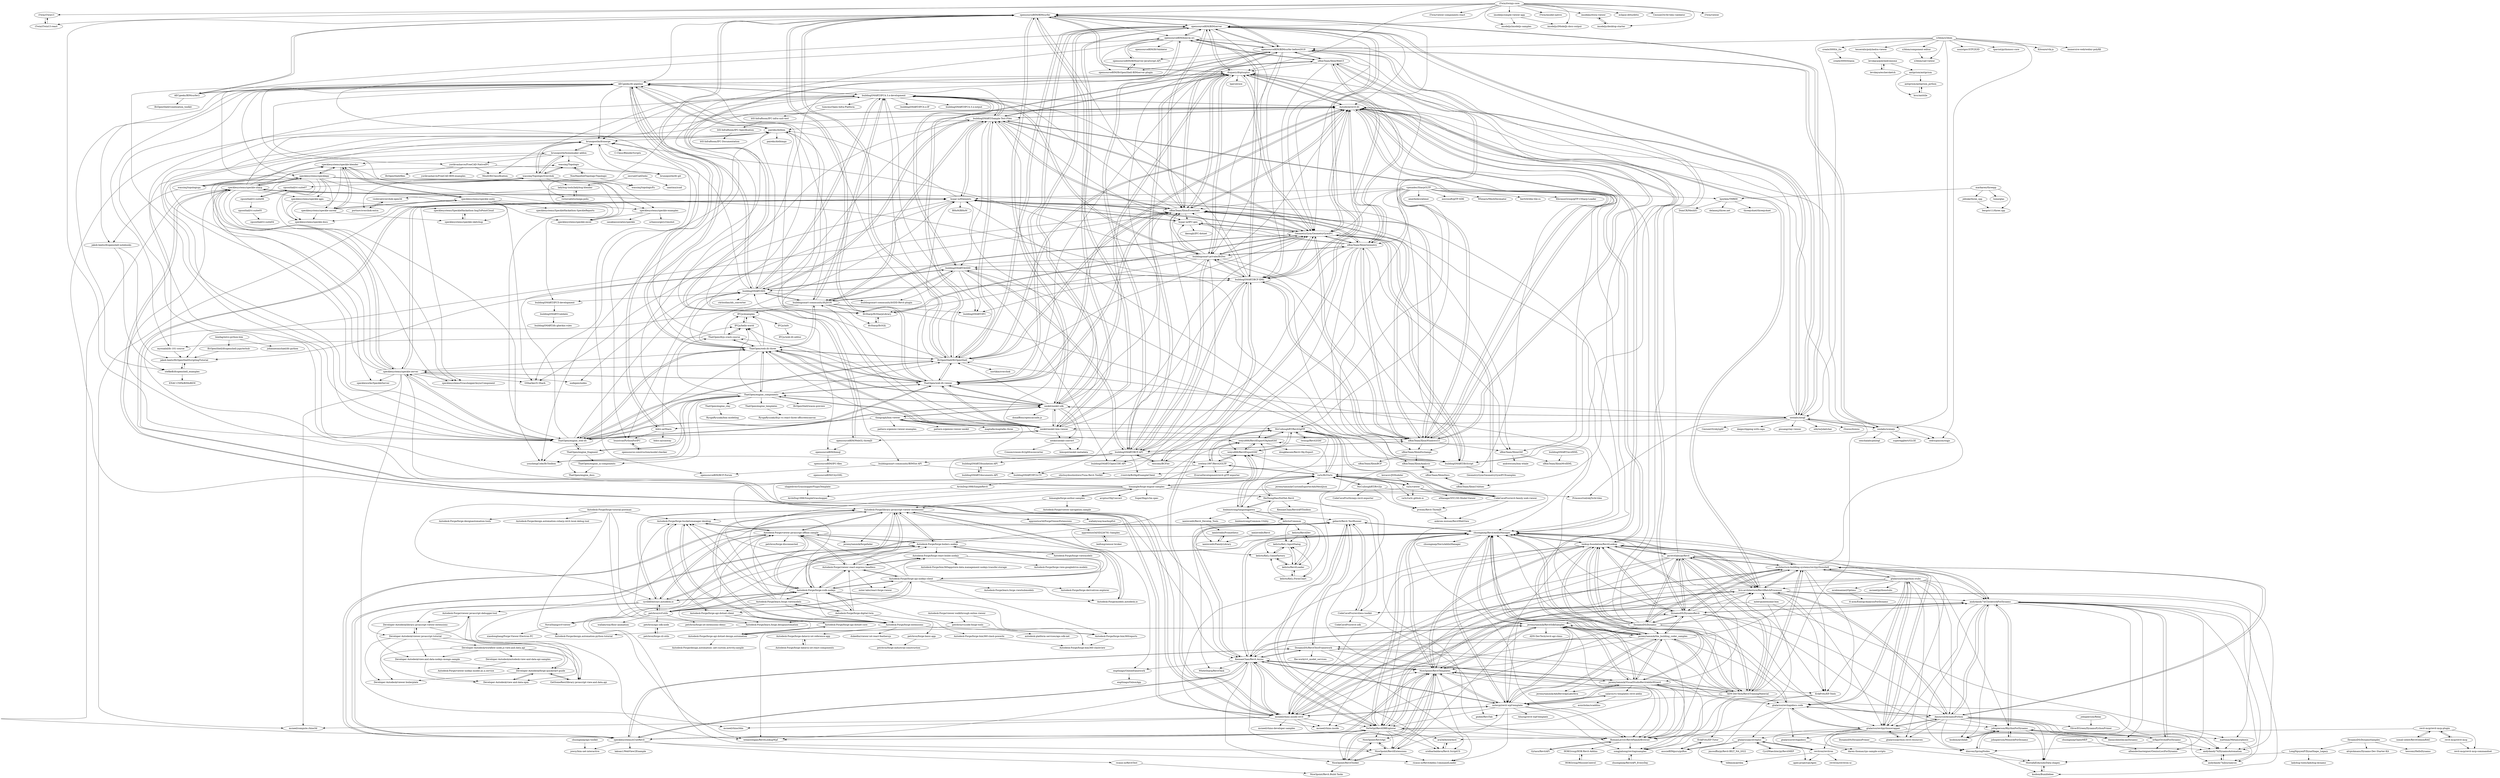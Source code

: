 digraph G {
"iTwin/itwinjs-core" -> "iTwin/iTwinUI"
"iTwin/itwinjs-core" -> "iTwin/iTwinUI-react"
"iTwin/itwinjs-core" -> "opensourceBIM/BIMsurfer"
"iTwin/itwinjs-core" -> "imodeljs/imodeljs-samples"
"iTwin/itwinjs-core" -> "iTwin/viewer-components-react"
"iTwin/itwinjs-core" -> "imodeljs/simple-viewer-app"
"iTwin/itwinjs-core" -> "imodeljs/itwin-viewer"
"iTwin/itwinjs-core" -> "imodeljs/desktop-starter"
"iTwin/itwinjs-core" -> "iTwin/imodel-native"
"iTwin/itwinjs-core" -> "opensourceBIM/BIMserver"
"iTwin/itwinjs-core" -> "ifcquery/ifcplusplus"
"iTwin/itwinjs-core" -> "eclipse-ditto/ditto" ["e"=1]
"iTwin/itwinjs-core" -> "CesiumGS/3d-tiles-validator" ["e"=1]
"iTwin/itwinjs-core" -> "imodeljs/iModelJs-docs-output"
"iTwin/itwinjs-core" -> "iTwin/viewer"
"vpenades/SharpGLTF" -> "KhronosGroup/glTF-CSharp-Loader" ["e"=1]
"vpenades/SharpGLTF" -> "bertt/b3dm-tile-cs" ["e"=1]
"vpenades/SharpGLTF" -> "McCulloughRT/Revit2glTF"
"vpenades/SharpGLTF" -> "weiyu666/RevitExportObjAndGltf"
"vpenades/SharpGLTF" -> "xBimTeam/XbimEssentials"
"vpenades/SharpGLTF" -> "weiyu666/RevitExportGltf"
"vpenades/SharpGLTF" -> "xBimTeam/XbimGeometry"
"vpenades/SharpGLTF" -> "GeometryGym/GeometryGymIFC"
"vpenades/SharpGLTF" -> "hjoykim/THREE"
"vpenades/SharpGLTF" -> "va3c/RvtVa3c"
"vpenades/SharpGLTF" -> "amerkoleci/alimer" ["e"=1]
"vpenades/SharpGLTF" -> "microsoft/glTF-SDK" ["e"=1]
"vpenades/SharpGLTF" -> "Whinarn/MeshDecimator" ["e"=1]
"vpenades/SharpGLTF" -> "hypar-io/Elements"
"vpenades/SharpGLTF" -> "xBimTeam/XbimGltf"
"binbinstrong/tangsengjiewa" -> "binbinstrong/Common.Utility"
"binbinstrong/tangsengjiewa" -> "HeZhongHao/DotNet.Revit"
"binbinstrong/tangsengjiewa" -> "CodeCavePro/revitless-toolkit"
"binbinstrong/tangsengjiewa" -> "weiyu666/RevitExportObjAndGltf"
"binbinstrong/tangsengjiewa" -> "weiyu666/RevitExportGltf"
"binbinstrong/tangsengjiewa" -> "kelicto/Common"
"binbinstrong/tangsengjiewa" -> "geberit/Revit.TestRunner"
"binbinstrong/tangsengjiewa" -> "iamlovedit/Revit_Develop_Tools"
"xeokit/xeokit-sdk" -> "xeokit/xeokit-bim-viewer"
"xeokit/xeokit-sdk" -> "ThatOpen/web-ifc-viewer"
"xeokit/xeokit-sdk" -> "xeolabs/xeogl"
"xeokit/xeokit-sdk" -> "ThatOpen/engine_web-ifc"
"xeokit/xeokit-sdk" -> "opensourceBIM/BIMsurfer"
"xeokit/xeokit-sdk" -> "xeokit/xeokit-convert"
"xeokit/xeokit-sdk" -> "xBimTeam/XbimEssentials"
"xeokit/xeokit-sdk" -> "ThatOpen/web-ifc-three"
"xeokit/xeokit-sdk" -> "ifcquery/ifcplusplus"
"xeokit/xeokit-sdk" -> "opensourceBIM/BIMserver"
"xeokit/xeokit-sdk" -> "ThatOpen/engine_components"
"xeokit/xeokit-sdk" -> "IfcOpenShell/IfcOpenShell"
"xeokit/xeokit-sdk" -> "thingraph/bim-viewer"
"xeokit/xeokit-sdk" -> "bimspot/xeokit-metadata"
"xeokit/xeokit-sdk" -> "donalffons/opencascade.js" ["e"=1]
"opensourceBIM/WebGL-threeJS" -> "opensourceBIM/BIMsurfer-before2019"
"opensourceBIM/WebGL-threeJS" -> "opensourceBIM/bimql"
"Autodesk-Forge/learn.forge.viewmodels" -> "Autodesk-Forge/forge-bucketsmanager-desktop"
"Autodesk-Forge/learn.forge.viewmodels" -> "Autodesk-Forge/forge-extensions"
"Autodesk-Forge/learn.forge.viewmodels" -> "Autodesk-Forge/forge-boilers.nodejs"
"Autodesk-Forge/learn.forge.viewmodels" -> "Autodesk-Forge/learn.forge.designautomation"
"Autodesk-Forge/learn.forge.viewmodels" -> "Autodesk-Forge/forge-rcdb.nodejs"
"Autodesk-Forge/learn.forge.viewmodels" -> "Autodesk-Forge/forge-api-dotnet-client"
"Autodesk-Forge/learn.forge.viewmodels" -> "Autodesk-Forge/forge-digital-twin"
"Autodesk-Forge/learn.forge.viewmodels" -> "Autodesk-Forge/viewer-javascript-offline.sample"
"lookup-foundation/RevitLookup" -> "pyrevitlabs/pyRevit"
"lookup-foundation/RevitLookup" -> "architecture-building-systems/revitpythonshell"
"lookup-foundation/RevitLookup" -> "chuongmep/RevitAddInManager"
"lookup-foundation/RevitLookup" -> "jeremytammik/the_building_coder_samples"
"lookup-foundation/RevitLookup" -> "ADN-DevTech/RevitTrainingMaterial"
"lookup-foundation/RevitLookup" -> "DynamoDS/DynamoRevit"
"lookup-foundation/RevitLookup" -> "DynamoDS/Dynamo"
"lookup-foundation/RevitLookup" -> "Autodesk/revit-ifc"
"lookup-foundation/RevitLookup" -> "Nice3point/RevitTemplates"
"lookup-foundation/RevitLookup" -> "jeremytammik/VisualStudioRevitAddinWizard"
"lookup-foundation/RevitLookup" -> "bvn-architecture/RevitBatchProcessor"
"lookup-foundation/RevitLookup" -> "NeVeSpl/RevitDBExplorer"
"lookup-foundation/RevitLookup" -> "KennanChan/Revit.Async"
"lookup-foundation/RevitLookup" -> "mcneel/rhino.inside-revit"
"lookup-foundation/RevitLookup" -> "mitevpi/revit-wpf-template"
"bvn-architecture/RevitBatchProcessor" -> "NeVeSpl/RevitDBExplorer"
"bvn-architecture/RevitBatchProcessor" -> "chuongmep/RevitAddInManager"
"bvn-architecture/RevitBatchProcessor" -> "Amoursol/dynamoPython"
"bvn-architecture/RevitBatchProcessor" -> "architecture-building-systems/revitpythonshell"
"bvn-architecture/RevitBatchProcessor" -> "gtalarico/revitpythonwrapper"
"bvn-architecture/RevitBatchProcessor" -> "mitevpi/awesome-bim"
"bvn-architecture/RevitBatchProcessor" -> "pyrevitlabs/pyRevit"
"bvn-architecture/RevitBatchProcessor" -> "andydandy74/DynamoAutomation"
"bvn-architecture/RevitBatchProcessor" -> "Autodesk/revit-ifc"
"bvn-architecture/RevitBatchProcessor" -> "Nice3point/RevitTemplates"
"bvn-architecture/RevitBatchProcessor" -> "andydandy74/ClockworkForDynamo"
"bvn-architecture/RevitBatchProcessor" -> "ErikFrits/EF-Tools"
"bvn-architecture/RevitBatchProcessor" -> "mattmas/Metamorphosis"
"bvn-architecture/RevitBatchProcessor" -> "mitevpi/revit-wpf-template"
"bvn-architecture/RevitBatchProcessor" -> "lookup-foundation/RevitLookup"
"IfcOpenShell/ifcopenshell-jupyterhub" -> "jakob-beetz/IfcOpenShellScriptingTutorial"
"bimfag/intro-python-bim" -> "IfcOpenShell/ifcopenshell-jupyterhub"
"bimfag/intro-python-bim" -> "johannesmichael/ifc-python"
"ADN-DevTech/RevitTrainingMaterial" -> "jeremytammik/VisualStudioRevitAddinWizard"
"ADN-DevTech/RevitTrainingMaterial" -> "lookup-foundation/RevitLookup"
"ADN-DevTech/RevitTrainingMaterial" -> "jeremytammik/the_building_coder_samples"
"ADN-DevTech/RevitTrainingMaterial" -> "chuongmep/RevitAddInManager"
"ADN-DevTech/RevitTrainingMaterial" -> "Nice3point/RevitTemplates"
"ADN-DevTech/RevitTrainingMaterial" -> "jeremytammik/RevitSdkSamples"
"ADN-DevTech/RevitTrainingMaterial" -> "songjiahong/revitapisamples"
"ADN-DevTech/RevitTrainingMaterial" -> "mitevpi/revit-wpf-template"
"ADN-DevTech/RevitTrainingMaterial" -> "gtalarico/revitapidocs.code"
"ADN-DevTech/RevitTrainingMaterial" -> "DynamoDS/RevitTestFramework"
"ADN-DevTech/RevitTrainingMaterial" -> "architecture-building-systems/revitpythonshell"
"ADN-DevTech/RevitTrainingMaterial" -> "RomanLavrov/RevitFamilyBrowser"
"ADN-DevTech/RevitTrainingMaterial" -> "bvn-architecture/RevitBatchProcessor"
"ADN-DevTech/RevitTrainingMaterial" -> "pyrevitlabs/pyRevit"
"ADN-DevTech/RevitTrainingMaterial" -> "Autodesk/revit-ifc"
"jeremytammik/the_building_coder_samples" -> "jeremytammik/VisualStudioRevitAddinWizard"
"jeremytammik/the_building_coder_samples" -> "lookup-foundation/RevitLookup"
"jeremytammik/the_building_coder_samples" -> "jeremytammik/RevitSdkSamples"
"jeremytammik/the_building_coder_samples" -> "ADN-DevTech/RevitTrainingMaterial"
"jeremytammik/the_building_coder_samples" -> "chuongmep/RevitAddInManager"
"jeremytammik/the_building_coder_samples" -> "mitevpi/revit-wpf-template"
"jeremytammik/the_building_coder_samples" -> "Nice3point/RevitTemplates"
"jeremytammik/the_building_coder_samples" -> "KennanChan/Revit.Async"
"jeremytammik/the_building_coder_samples" -> "DynamoDS/DynamoRevit"
"jeremytammik/the_building_coder_samples" -> "jeremytammik/AdnRevitApiLabsXtra"
"jeremytammik/the_building_coder_samples" -> "RomanLavrov/RevitFamilyBrowser"
"jeremytammik/the_building_coder_samples" -> "Autodesk/revit-ifc"
"jeremytammik/the_building_coder_samples" -> "DynamoDS/RevitTestFramework"
"jeremytammik/the_building_coder_samples" -> "gtalarico/revitapidocs.code"
"jeremytammik/the_building_coder_samples" -> "architecture-building-systems/revitpythonshell"
"va3c/RvtVa3c" -> "CodeCavePro/revit-family-web-viewer"
"va3c/RvtVa3c" -> "McCulloughRT/Revit2glTF"
"va3c/RvtVa3c" -> "va3c/viewer"
"va3c/RvtVa3c" -> "HeZhongHao/DotNet.Revit"
"va3c/RvtVa3c" -> "McCulloughRT/Rvt3js"
"va3c/RvtVa3c" -> "pvesey/Revit-ThreeJS"
"va3c/RvtVa3c" -> "va3c/va3c.github.io"
"va3c/RvtVa3c" -> "bimangle/forge-engine-samples"
"va3c/RvtVa3c" -> "weiyu666/RevitExportGltf"
"va3c/RvtVa3c" -> "RomanLavrov/RevitFamilyBrowser"
"va3c/RvtVa3c" -> "weiyu666/RevitExportObjAndGltf"
"va3c/RvtVa3c" -> "cowboy1997/Revit2GLTF"
"va3c/RvtVa3c" -> "Autodesk-Forge/library-javascript-viewer-extensions"
"va3c/RvtVa3c" -> "jeremytammik/CustomExporterAdnMeshJson"
"va3c/RvtVa3c" -> "Autodesk-Forge/forge-rcdb.nodejs"
"x3dom/x3dom" -> "x3dom/component-editor"
"x3dom/x3dom" -> "create3000/x_ite"
"x3dom/x3dom" -> "x3dom/cad-viewer"
"x3dom/x3dom" -> "xeolabs/scenejs"
"x3dom/x3dom" -> "usnistgov/STP2X3D" ["e"=1]
"x3dom/x3dom" -> "tesseralis/polyhedra-viewer"
"x3dom/x3dom" -> "xeolabs/xeogl"
"x3dom/x3dom" -> "tpaviot/pythonocc-core" ["e"=1]
"x3dom/x3dom" -> "cedricpinson/osgjs" ["e"=1]
"x3dom/x3dom" -> "opensourceBIM/BIMsurfer-before2019"
"x3dom/x3dom" -> "Kitware/vtk-js" ["e"=1]
"x3dom/x3dom" -> "immersive-web/webxr-polyfill" ["e"=1]
"Autodesk/revit-ifc" -> "xBimTeam/XbimEssentials"
"Autodesk/revit-ifc" -> "GeometryGym/GeometryGymIFC"
"Autodesk/revit-ifc" -> "lookup-foundation/RevitLookup"
"Autodesk/revit-ifc" -> "chuongmep/RevitAddInManager"
"Autodesk/revit-ifc" -> "IfcOpenShell/IfcOpenShell"
"Autodesk/revit-ifc" -> "bvn-architecture/RevitBatchProcessor"
"Autodesk/revit-ifc" -> "ifcquery/ifcplusplus"
"Autodesk/revit-ifc" -> "DynamoDS/DynamoRevit"
"Autodesk/revit-ifc" -> "xBimTeam/XbimWindowsUI"
"Autodesk/revit-ifc" -> "ThatOpen/web-ifc-viewer"
"Autodesk/revit-ifc" -> "mcneel/rhino.inside-revit"
"Autodesk/revit-ifc" -> "buildingSMART/IFC4.3.x-development"
"Autodesk/revit-ifc" -> "KennanChan/Revit.Async"
"Autodesk/revit-ifc" -> "buildingSMART/Sample-Test-Files"
"Autodesk/revit-ifc" -> "jeremytammik/the_building_coder_samples"
"Autodesk-Forge/viewer-walkthrough-online.viewer" -> "petrbroz/vscode-forge-tools"
"Autodesk-Forge/viewer-walkthrough-online.viewer" -> "Autodesk-Forge/forge-bim360-clashview"
"zecruel/CadZinho" -> "ladybug-tools/ladybug-blender"
"zecruel/CadZinho" -> "zamtmn/zcad" ["e"=1]
"buildingSMART/BCF-XML" -> "buildingSMART/BCF-API"
"buildingSMART/BCF-XML" -> "teocomi/BCFier"
"buildingSMART/BCF-XML" -> "buildingSMART/bSDD"
"buildingSMART/BCF-XML" -> "buildingSMART/IfcScript"
"buildingSMART/BCF-XML" -> "buildingsmart-private/IfcDoc"
"buildingSMART/BCF-XML" -> "buildingSMART/OpenCDE-API"
"buildingSMART/BCF-XML" -> "buildingSMART/IDS"
"buildingSMART/BCF-XML" -> "GeometryGym/GeometryGymIFC"
"buildingSMART/BCF-XML" -> "buildingSMART/IFC4.3.x-development"
"buildingSMART/BCF-XML" -> "opensourceBIM/bimvie.ws"
"buildingSMART/BCF-XML" -> "xBimTeam/XbimWindowsUI"
"buildingSMART/BCF-XML" -> "brunopostle/ifcmerge"
"buildingSMART/BCF-XML" -> "xBimTeam/XbimEssentials"
"buildingSMART/BCF-XML" -> "buildingSMART/IFC4-CV"
"buildingSMART/BCF-XML" -> "opensourceBIM/BIMserver"
"buildingSMART/bSDD" -> "buildingSMART/IDS"
"buildingSMART/bSDD" -> "buildingSMART/IFC4.3.x-development"
"buildingSMART/bSDD" -> "buildingSMART/BCF-API"
"buildingSMART/bSDD" -> "buildingsmart-community/bSDD-Revit-plugin"
"buildingSMART/bSDD" -> "buildingSMART/IfcScript"
"buildingSMART/bSDD" -> "buildingSMART/BCF-XML"
"buildingSMART/bSDD" -> "buildingSMART/OpenCDE-API"
"buildingSMART/bSDD" -> "buildingsmart-community/ifcJSON"
"buildingSMART/bSDD" -> "buildingSMART/IFC"
"Amoursol/dynamoPython" -> "dannysbentley/pyDynamo"
"Amoursol/dynamoPython" -> "johnpierson/RhythmForDynamo"
"Amoursol/dynamoPython" -> "andydandy74/DynamoAutomation"
"Amoursol/dynamoPython" -> "OliverEGreen/DynamoPythonPrimer"
"Amoursol/dynamoPython" -> "gtalarico/python-revit-resources"
"Amoursol/dynamoPython" -> "gtalarico/revitpythonwrapper"
"Amoursol/dynamoPython" -> "andydandy74/ClockworkForDynamo"
"Amoursol/dynamoPython" -> "gtalarico/revitapidocs.code"
"Amoursol/dynamoPython" -> "architecture-building-systems/revitpythonshell"
"Amoursol/dynamoPython" -> "revitron/revitron"
"Amoursol/dynamoPython" -> "bvn-architecture/RevitBatchProcessor"
"Amoursol/dynamoPython" -> "MostafaElAyoubi/Data-shapes"
"Amoursol/dynamoPython" -> "andydandy74/Journalysis"
"Amoursol/dynamoPython" -> "dimven/SpringNodes"
"Autodesk-Forge/forge-digital-twin" -> "Autodesk-Forge/forge-extensions"
"Autodesk-Forge/forge-digital-twin" -> "Autodesk-Forge/learn.forge.designautomation"
"Autodesk-Forge/forge-digital-twin" -> "Autodesk-Forge/library-javascript-viewer-extensions"
"Autodesk-Forge/forge-digital-twin" -> "Autodesk-Forge/learn.forge.viewmodels"
"Autodesk-Forge/forge-digital-twin" -> "Autodesk-Forge/forge-rcdb.nodejs"
"Autodesk-Forge/forge-digital-twin" -> "Autodesk-Forge/viewer-react-express-headless"
"Autodesk-Forge/forge-digital-twin" -> "petrbroz/forge-basic-app"
"Autodesk-Forge/forge-digital-twin" -> "Autodesk-Forge/forge-bim360-clash-powerbi"
"andydandy74/ClockworkForDynamo" -> "johnpierson/RhythmForDynamo"
"andydandy74/ClockworkForDynamo" -> "dimven/SpringNodes"
"andydandy74/ClockworkForDynamo" -> "erfajo/OrchidForDynamo"
"andydandy74/ClockworkForDynamo" -> "andydandy74/DynamoAutomation"
"andydandy74/ClockworkForDynamo" -> "ksobon/Bumblebee"
"andydandy74/ClockworkForDynamo" -> "Amoursol/dynamoPython"
"andydandy74/ClockworkForDynamo" -> "ksobon/archilab"
"andydandy74/ClockworkForDynamo" -> "DynamoDS/DynamoRevit"
"andydandy74/ClockworkForDynamo" -> "MostafaElAyoubi/Data-shapes"
"andydandy74/ClockworkForDynamo" -> "dannysbentley/pyDynamo"
"andydandy74/ClockworkForDynamo" -> "albandechasteigner/GeniusLociForDynamo"
"andydandy74/ClockworkForDynamo" -> "andydandy74/Journalysis"
"andydandy74/ClockworkForDynamo" -> "mcneel/rhino.inside-revit"
"andydandy74/ClockworkForDynamo" -> "gtalarico/revitpythonwrapper"
"andydandy74/ClockworkForDynamo" -> "architecture-building-systems/revitpythonshell"
"petrbroz/aps-sdk-node" -> "petrbroz/forge-cli-utils"
"petrbroz/forge-cli-utils" -> "petrbroz/aps-sdk-node"
"petrbroz/vscode-forge-tools" -> "Autodesk-Forge/forge-api-dotnet-design.automation"
"petrbroz/vscode-forge-tools" -> "autodesk-platform-services/aps-sdk-net"
"opensourceBIM/BIMsurfer" -> "opensourceBIM/BIMserver"
"opensourceBIM/BIMsurfer" -> "AECgeeks/BIMsurfer2"
"opensourceBIM/BIMsurfer" -> "ThatOpen/web-ifc-viewer"
"opensourceBIM/BIMsurfer" -> "xeokit/xeokit-bim-viewer"
"opensourceBIM/BIMsurfer" -> "xeokit/xeokit-sdk"
"opensourceBIM/BIMsurfer" -> "AECgeeks/ifc-pipeline"
"opensourceBIM/BIMsurfer" -> "ThatOpen/web-ifc-three"
"opensourceBIM/BIMsurfer" -> "xBimTeam/XbimEssentials"
"opensourceBIM/BIMsurfer" -> "opensourceBIM/bimvie.ws"
"opensourceBIM/BIMsurfer" -> "xeolabs/xeogl"
"opensourceBIM/BIMsurfer" -> "GeometryGym/GeometryGymIFC"
"opensourceBIM/BIMsurfer" -> "ifcquery/ifcplusplus"
"opensourceBIM/BIMsurfer" -> "IfcOpenShell/IfcOpenShell"
"opensourceBIM/BIMsurfer" -> "opensourceBIM/BIMsurfer-before2019"
"opensourceBIM/BIMsurfer" -> "ThatOpen/engine_web-ifc"
"mitevpi/awesome-bim" -> "CodeCavePro/revitless-toolkit"
"mitevpi/awesome-bim" -> "mattmas/Metamorphosis"
"mitevpi/awesome-bim" -> "RomanLavrov/RevitFamilyBrowser"
"mitevpi/awesome-bim" -> "bvn-architecture/RevitBatchProcessor"
"DynamoDS/RevitTestFramework" -> "specklesystems/xUnitRevit"
"DynamoDS/RevitTestFramework" -> "geberit/Revit.TestRunner"
"DynamoDS/RevitTestFramework" -> "KennanChan/Revit.Async"
"DynamoDS/RevitTestFramework" -> "sridharbaldava/Revit.ScriptCS"
"DynamoDS/RevitTestFramework" -> "fbe-work/rvt_model_services"
"DynamoDS/RevitTestFramework" -> "RomanLavrov/RevitFamilyBrowser"
"DynamoDS/RevitTestFramework" -> "andydandy74/DynamoAutomation"
"va3c/viewer" -> "va3c/RvtVa3c"
"va3c/viewer" -> "va3c/va3c.github.io"
"va3c/viewer" -> "CodeCavePro/revit-family-web-viewer"
"va3c/viewer" -> "eManagerNYC/3D-Model-Viewer"
"va3c/viewer" -> "Autodesk-Forge/forge-boilers.nodejs"
"ksobon/archilab" -> "johnpierson/RhythmForDynamo"
"opensourceBIM/IfcOpenShell-BIMserver-plugin" -> "opensourceBIM/BIMserver-JavaScript-API"
"buildingSMART/BCF-API" -> "buildingSMART/BCF-XML"
"buildingSMART/BCF-API" -> "teocomi/BCFier"
"buildingSMART/BCF-API" -> "buildingSMART/bSDD"
"buildingSMART/BCF-API" -> "rvestvik/BcfApiExampleClient"
"buildingSMART/BCF-API" -> "buildingSMART/OpenCDE-API"
"buildingSMART/BCF-API" -> "buildingSMART/IfcScript"
"buildingSMART/BCF-API" -> "buildingsmart-private/IfcDoc"
"buildingSMART/BCF-API" -> "opensourceBIM/bimvie.ws"
"buildingSMART/BCF-API" -> "buildingsmart-community/BIMSie-API"
"buildingSMART/BCF-API" -> "opensourceBIM/BIMsurfer-before2019"
"buildingSMART/BCF-API" -> "xBimTeam/XbimEssentials"
"buildingSMART/BCF-API" -> "xBimTeam/XbimWindowsUI"
"buildingSMART/BCF-API" -> "youshengCode/IfcToolbox"
"buildingSMART/BCF-API" -> "buildingSMART/foundation-API"
"petrbroz/svf-utils" -> "petrbroz/aps-sdk-node"
"petrbroz/svf-utils" -> "cyrillef/extract.autodesk.io"
"petrbroz/svf-utils" -> "Autodesk-Forge/forge-api-nodejs-client"
"petrbroz/svf-utils" -> "Autodesk-Forge/forge-bucketsmanager-desktop"
"petrbroz/svf-utils" -> "Autodesk-Forge/viewer-javascript-offline.sample"
"petrbroz/svf-utils" -> "petrbroz/forge-iot-extensions-demo"
"petrbroz/svf-utils" -> "Autodesk-Forge/forge-rcdb.nodejs"
"petrbroz/svf-utils" -> "wallabyway/floor-animation"
"petrbroz/svf-utils" -> "NovaShang/svf-viewer"
"buildingsmart-private/IfcDoc" -> "GeometryGym/GeometryGymIFC"
"buildingsmart-private/IfcDoc" -> "buildingSMART/IfcScript"
"buildingsmart-private/IfcDoc" -> "buildingSMART/BCF-API"
"buildingsmart-private/IfcDoc" -> "buildingSMART/IFC"
"buildingsmart-private/IfcDoc" -> "xBimTeam/XbimGeometry"
"buildingsmart-private/IfcDoc" -> "buildingSMART/BCF-XML"
"buildingsmart-private/IfcDoc" -> "buildingSMART/IFC4.3.x-development"
"buildingsmart-private/IfcDoc" -> "xBimTeam/XbimEssentials"
"buildingsmart-private/IfcDoc" -> "Autodesk/revit-ifc"
"buildingsmart-private/IfcDoc" -> "ifcquery/ifcplusplus"
"buildingsmart-private/IfcDoc" -> "hypar-io/IFC-gen"
"buildingsmart-private/IfcDoc" -> "buildingSMART/bSDD"
"buildingsmart-private/IfcDoc" -> "IfcSharp/IfcSharpLibrary"
"buildingsmart-private/IfcDoc" -> "jakob-beetz/IfcOpenShellScriptingTutorial"
"buildingsmart-private/IfcDoc" -> "buildingSMART/IFC4-CV"
"Autodesk-Forge/forge-bucketsmanager-desktop" -> "Autodesk-Forge/forge-api-dotnet-client"
"Autodesk-Forge/forge-bucketsmanager-desktop" -> "Autodesk-Forge/viewer-javascript-offline.sample"
"Autodesk-Forge/forge-bucketsmanager-desktop" -> "Autodesk-Forge/forge-extensions"
"xBimTeam/XbimGltf" -> "andrewisen/bim-whale"
"xBimTeam/XbimGltf" -> "xBimTeam/XbimMvdXML"
"hypar-io/Elements" -> "hypar-io/IFC-gen"
"hypar-io/Elements" -> "GSharker/G-Shark" ["e"=1]
"hypar-io/Elements" -> "mcneel/rhino.inside-revit"
"hypar-io/Elements" -> "GeometryGym/GeometryGymIFC"
"hypar-io/Elements" -> "BHoM/BHoM" ["e"=1]
"hypar-io/Elements" -> "nodepen/nodes" ["e"=1]
"hypar-io/Elements" -> "specklesystems/speckle-sharp"
"hypar-io/Elements" -> "xBimTeam/XbimEssentials"
"hypar-io/Elements" -> "mcneel/rhino.inside" ["e"=1]
"hypar-io/Elements" -> "buildingSMART/Sample-Test-Files"
"hypar-io/Elements" -> "xBimTeam/XbimWindowsUI"
"hypar-io/Elements" -> "mcneel/compute.rhino3d" ["e"=1]
"hypar-io/Elements" -> "specklesystems/speckle-server"
"hypar-io/Elements" -> "paireks/dotbim"
"hypar-io/Elements" -> "specklesystems/GrasshopperAsyncComponent" ["e"=1]
"bimangle/forge-engine-samples" -> "bimangle/forge-author-samples"
"bimangle/forge-engine-samples" -> "va3c/RvtVa3c"
"bimangle/forge-engine-samples" -> "Autodesk-Forge/library-javascript-viewer-extensions"
"bimangle/forge-engine-samples" -> "arcplus/ObjConvert" ["e"=1]
"bimangle/forge-engine-samples" -> "cowboy1997/Revit2GLTF"
"bimangle/forge-engine-samples" -> "PrincessGod/objTo3d-tiles" ["e"=1]
"bimangle/forge-engine-samples" -> "Autodesk-Forge/forge-rcdb.nodejs"
"bimangle/forge-engine-samples" -> "McCulloughRT/Revit2glTF"
"bimangle/forge-engine-samples" -> "weiyu666/RevitExportGltf"
"bimangle/forge-engine-samples" -> "xBimTeam/XbimEssentials"
"bimangle/forge-engine-samples" -> "weiyu666/RevitExportObjAndGltf"
"bimangle/forge-engine-samples" -> "HeZhongHao/DotNet.Revit"
"bimangle/forge-engine-samples" -> "cyrillef/extract.autodesk.io"
"bimangle/forge-engine-samples" -> "CodeCavePro/revit-family-web-viewer"
"bimangle/forge-engine-samples" -> "SuperMap/s3m-spec" ["e"=1]
"bimangle/forge-author-samples" -> "Autodesk-Forge/viewer-navigation.sample"
"bimangle/forge-author-samples" -> "bimangle/forge-engine-samples"
"bimangle/forge-author-samples" -> "Autodesk-Forge/library-javascript-viewer-extensions"
"create3000/x_ite" -> "create3000/titania"
"salaros/vs-templates-revit-addin" -> "acnicholas/scaddins"
"salaros/vs-templates-revit-addin" -> "mitevpi/revit-wpf-template"
"rgsouthall/vi-suite06" -> "rgsouthall/vi-suite07"
"rgsouthall/vi-suite06" -> "rgsouthall/vi-suite05"
"CodeCavePro/revit-family-web-viewer" -> "va3c/RvtVa3c"
"CodeCavePro/revit-family-web-viewer" -> "ankrom-moisan/RevitWebView"
"CodeCavePro/revit-family-web-viewer" -> "McCulloughRT/Revit2glTF"
"CodeCavePro/revit-family-web-viewer" -> "pvesey/Revit-ThreeJS"
"apprentice3d/ForgeViewerExtensions" -> "apprentice3d/SD226781-Samples"
"apprentice3d/SD226781-Samples" -> "leefsmp/sensor-broker"
"NovaShang/svf-viewer" -> "xiaodongliang/Forge-Viewer-Electron-PC"
"buildingsmart-community/BIMSie-API" -> "buildingSMART/IFC4-CV"
"buildingsmart-community/BIMSie-API" -> "opensourceBIM/BCF-Forum"
"Autodesk-Forge/forge-api-dotnet-design.automation" -> "Autodesk-Forge/forge-api-dotnet-core"
"Autodesk-Forge/forge-api-dotnet-design.automation" -> "Autodesk-Forge/design.automation-.net-custom.activity.sample"
"Autodesk-Forge/learn.forge.designautomation" -> "Autodesk-Forge/design.automation-python-tutorial"
"NonManifoldTopology/Topologic" -> "wassimj/topologicPy"
"NonManifoldTopology/Topologic" -> "wassimj/Topologic"
"imodeljs/simple-viewer-app" -> "imodeljs/imodeljs-samples"
"imodeljs/simple-viewer-app" -> "imodeljs/iModelJs-docs-output"
"andydandy74/Journalysis" -> "andydandy74/DynamoAutomation"
"Autodesk-Forge/forge-api-dotnet-core" -> "Autodesk-Forge/forge-api-dotnet-design.automation"
"buildingSMART/mvdXML" -> "xBimTeam/XbimMvdXML"
"mcneel/rhino.inside-revit" -> "mcneel/rhino.inside" ["e"=1]
"mcneel/rhino.inside-revit" -> "mcneel/rhino-developer-samples" ["e"=1]
"mcneel/rhino.inside-revit" -> "hypar-io/Elements"
"mcneel/rhino.inside-revit" -> "mitevpi/revit-wpf-template"
"mcneel/rhino.inside-revit" -> "mcneel/compute.rhino3d" ["e"=1]
"mcneel/rhino.inside-revit" -> "KennanChan/Revit.Async"
"mcneel/rhino.inside-revit" -> "andydandy74/ClockworkForDynamo"
"mcneel/rhino.inside-revit" -> "mcneel/rhino3dm" ["e"=1]
"mcneel/rhino.inside-revit" -> "Nice3point/RevitTemplates"
"mcneel/rhino.inside-revit" -> "architecture-building-systems/revitpythonshell"
"mcneel/rhino.inside-revit" -> "specklesystems/speckle-sharp"
"mcneel/rhino.inside-revit" -> "DynamoDS/DynamoRevit"
"mcneel/rhino.inside-revit" -> "RomanLavrov/RevitFamilyBrowser"
"mcneel/rhino.inside-revit" -> "Autodesk/revit-ifc"
"mcneel/rhino.inside-revit" -> "NeVeSpl/RevitDBExplorer"
"McCulloughRT/Revit2glTF" -> "cowboy1997/Revit2GLTF"
"McCulloughRT/Revit2glTF" -> "twinup/Revit2Gltf"
"McCulloughRT/Revit2glTF" -> "weiyu666/RevitExportGltf"
"McCulloughRT/Revit2glTF" -> "va3c/RvtVa3c"
"McCulloughRT/Revit2glTF" -> "weiyu666/RevitExportObjAndGltf"
"McCulloughRT/Revit2glTF" -> "CodeCavePro/revit-family-web-viewer"
"McCulloughRT/Revit2glTF" -> "binbinstrong/tangsengjiewa"
"McCulloughRT/Revit2glTF" -> "chuongmep/RevitAddInManager"
"specklesystems/xUnitRevit" -> "KennanChan/Revit.Async"
"specklesystems/xUnitRevit" -> "geberit/Revit.TestRunner"
"specklesystems/xUnitRevit" -> "DynamoDS/RevitTestFramework"
"specklesystems/xUnitRevit" -> "ricaun-io/RevitTest"
"specklesystems/xUnitRevit" -> "NeVeSpl/RevitDBExplorer"
"specklesystems/xUnitRevit" -> "ricaun-io/RevitAddin.CommandLoader"
"specklesystems/xUnitRevit" -> "chuongmep/RevitAddInManager"
"specklesystems/xUnitRevit" -> "jowsy/bim-net-interactive"
"specklesystems/xUnitRevit" -> "Nice3point/RevitTemplates"
"specklesystems/xUnitRevit" -> "laksan1/WebView2Example"
"xeolabs/xeogl" -> "xeokit/xeokit-sdk"
"xeolabs/xeogl" -> "opensourceBIM/BIMsurfer-before2019"
"xeolabs/xeogl" -> "opensourceBIM/BIMsurfer"
"xeolabs/xeogl" -> "opensourceBIM/BIMserver"
"xeolabs/xeogl" -> "xeolabs/scenejs"
"xeolabs/xeogl" -> "ifcquery/ifcplusplus"
"xeolabs/xeogl" -> "cedricpinson/osgjs" ["e"=1]
"xeolabs/xeogl" -> "daign/clipping-with-caps" ["e"=1]
"xeolabs/xeogl" -> "pissang/clay-viewer" ["e"=1]
"xeolabs/xeogl" -> "xibyte/jsketcher" ["e"=1]
"xeolabs/xeogl" -> "iTowns/itowns" ["e"=1]
"xeolabs/xeogl" -> "PrincessGod/objTo3d-tiles" ["e"=1]
"xeolabs/xeogl" -> "xeokit/xeokit-bim-viewer"
"xeolabs/xeogl" -> "ThatOpen/web-ifc-viewer"
"xeolabs/xeogl" -> "CesiumGS/obj2gltf" ["e"=1]
"specklesystems/speckle-sharp" -> "specklesystems/speckle-server"
"specklesystems/speckle-sharp" -> "specklesystems/specklepy"
"specklesystems/speckle-sharp" -> "specklesystems/GrasshopperAsyncComponent" ["e"=1]
"specklesystems/speckle-sharp" -> "GSharker/G-Shark" ["e"=1]
"specklesystems/speckle-sharp" -> "mcneel/rhino.inside-revit"
"specklesystems/speckle-sharp" -> "hypar-io/Elements"
"specklesystems/speckle-sharp" -> "KennanChan/Revit.Async"
"specklesystems/speckle-sharp" -> "specklesystems/xUnitRevit"
"specklesystems/speckle-sharp" -> "specklesystems/speckle-unity"
"specklesystems/speckle-sharp" -> "Nice3point/RevitTemplates"
"specklesystems/speckle-sharp" -> "Autodesk/revit-ifc"
"specklesystems/speckle-sharp" -> "specklesystems/speckle-blender"
"specklesystems/speckle-sharp" -> "specklesystems/speckle-qgis"
"specklesystems/speckle-sharp" -> "chuongmep/RevitAddInManager"
"specklesystems/speckle-sharp" -> "paireks/dotbim"
"specklesystems/speckle-server" -> "specklesystems/speckle-sharp"
"specklesystems/speckle-server" -> "specklesystems/specklepy"
"specklesystems/speckle-server" -> "ThatOpen/engine_web-ifc"
"specklesystems/speckle-server" -> "ThatOpen/web-ifc-viewer"
"specklesystems/speckle-server" -> "hypar-io/Elements"
"specklesystems/speckle-server" -> "paireks/dotbim"
"specklesystems/speckle-server" -> "speckleworks/SpeckleServer" ["e"=1]
"specklesystems/speckle-server" -> "mcneel/rhino.inside-revit"
"specklesystems/speckle-server" -> "specklesystems/speckle-blender"
"specklesystems/speckle-server" -> "specklesystems/GrasshopperAsyncComponent" ["e"=1]
"specklesystems/speckle-server" -> "nodepen/nodes" ["e"=1]
"specklesystems/speckle-server" -> "ThatOpen/web-ifc-three"
"specklesystems/speckle-server" -> "mcneel/rhino3dm" ["e"=1]
"specklesystems/speckle-server" -> "mcneel/compute.rhino3d" ["e"=1]
"specklesystems/speckle-server" -> "GSharker/G-Shark" ["e"=1]
"portnov/sverchok-extra" -> "vicdoval/sverchok-open3d"
"ladybug-tools/ladybug-blender" -> "victorcalixto/mega-polis"
"ladybug-tools/ladybug-blender" -> "vicdoval/sverchok-open3d"
"opensourceBIM/BIMsurfer-before2019" -> "opensourceBIM/bimvie.ws"
"opensourceBIM/BIMsurfer-before2019" -> "opensourceBIM/BIMserver"
"opensourceBIM/BIMsurfer-before2019" -> "opensourceBIM/WebGL-threeJS"
"opensourceBIM/BIMsurfer-before2019" -> "buildingSMART/IfcScript"
"opensourceBIM/BIMsurfer-before2019" -> "GeometryGym/GeometryGymIFC"
"opensourceBIM/BIMsurfer-before2019" -> "xeolabs/scenejs"
"opensourceBIM/BIMsurfer-before2019" -> "buildingSMART/BCF-API"
"opensourceBIM/BIMsurfer-before2019" -> "xBimTeam/XbimWebUI"
"opensourceBIM/BIMsurfer-before2019" -> "xeolabs/xeogl"
"opensourceBIM/BIMsurfer-before2019" -> "opensourceBIM/BIMserver-JavaScript-API"
"opensourceBIM/BIMsurfer-before2019" -> "buildingSMART/BCF-XML"
"opensourceBIM/BIMsurfer-before2019" -> "buildingsmart-community/BIMSie-API"
"opensourceBIM/BIMsurfer-before2019" -> "opensourceBIM/IfcOpenShell-BIMserver-plugin"
"opensourceBIM/BIMsurfer-before2019" -> "opensourceBIM/BIMsurfer"
"opensourceBIM/BIMsurfer-before2019" -> "buildingsmart-private/IfcDoc"
"Autodesk-Forge/forge-extensions" -> "dukedhx/viewer-iot-react-feathersjs"
"Autodesk-Forge/forge-extensions" -> "Autodesk-Forge/forge-dataviz-iot-reference-app"
"Autodesk-Forge/forge-extensions" -> "Autodesk-Forge/forge-bim360reports"
"Autodesk-Forge/forge-extensions" -> "Autodesk-Forge/forge-bucketsmanager-desktop"
"Autodesk-Forge/forge-extensions" -> "Autodesk-Forge/library-javascript-viewer-extensions"
"xBimTeam/XbimEssentials" -> "xBimTeam/XbimGeometry"
"xBimTeam/XbimEssentials" -> "xBimTeam/XbimWindowsUI"
"xBimTeam/XbimEssentials" -> "GeometryGym/GeometryGymIFC"
"xBimTeam/XbimEssentials" -> "Autodesk/revit-ifc"
"xBimTeam/XbimEssentials" -> "ifcquery/ifcplusplus"
"xBimTeam/XbimEssentials" -> "xBimTeam/XbimWebUI"
"xBimTeam/XbimEssentials" -> "IfcOpenShell/IfcOpenShell"
"xBimTeam/XbimEssentials" -> "buildingsmart-private/IfcDoc"
"xBimTeam/XbimEssentials" -> "hypar-io/Elements"
"xBimTeam/XbimEssentials" -> "hypar-io/IFC-gen"
"xBimTeam/XbimEssentials" -> "buildingSMART/Sample-Test-Files"
"xBimTeam/XbimEssentials" -> "opensourceBIM/BIMserver"
"xBimTeam/XbimEssentials" -> "ThatOpen/web-ifc-viewer"
"xBimTeam/XbimEssentials" -> "buildingSMART/IFC4.3.x-development"
"xBimTeam/XbimEssentials" -> "chuongmep/RevitAddInManager"
"xBimTeam/XbimGeometry" -> "xBimTeam/XbimEssentials"
"xBimTeam/XbimGeometry" -> "xBimTeam/XbimWindowsUI"
"xBimTeam/XbimGeometry" -> "GeometryGym/GeometryGymIFC"
"xBimTeam/XbimGeometry" -> "xBimTeam/XbimWebUI"
"xBimTeam/XbimGeometry" -> "xBimTeam/XbimExchange"
"xBimTeam/XbimGeometry" -> "buildingsmart-private/IfcDoc"
"xBimTeam/XbimGeometry" -> "ifcquery/ifcplusplus"
"xBimTeam/XbimGeometry" -> "hypar-io/IFC-gen"
"xBimTeam/XbimGeometry" -> "xBimTeam/XbimGltf"
"xBimTeam/XbimGeometry" -> "hypar-io/Elements"
"xBimTeam/XbimGeometry" -> "buildingSMART/IfcScript"
"xBimTeam/XbimGeometry" -> "xBimTeam/XbimAnalysis"
"xBimTeam/XbimGeometry" -> "buildingSMART/BCF-API"
"xBimTeam/XbimGeometry" -> "buildingSMART/BCF-XML"
"xBimTeam/XbimGeometry" -> "teocomi/BCFier"
"buildingSMART/Sample-Test-Files" -> "buildingSMART/IFC4.3.x-development"
"buildingSMART/Sample-Test-Files" -> "buildingSMART/IDS"
"buildingSMART/Sample-Test-Files" -> "buildingsmart-community/ifcJSON"
"buildingSMART/Sample-Test-Files" -> "xBimTeam/XbimEssentials"
"buildingSMART/Sample-Test-Files" -> "Autodesk/revit-ifc"
"buildingSMART/Sample-Test-Files" -> "hypar-io/Elements"
"buildingSMART/Sample-Test-Files" -> "hypar-io/IFC-gen"
"buildingSMART/Sample-Test-Files" -> "GeometryGym/GeometryGymIFC"
"buildingSMART/Sample-Test-Files" -> "xBimTeam/XbimWindowsUI"
"buildingSMART/Sample-Test-Files" -> "AECgeeks/ifc-pipeline"
"buildingSMART/Sample-Test-Files" -> "ifcquery/ifcplusplus"
"buildingSMART/Sample-Test-Files" -> "youshengCode/IfcToolbox"
"buildingSMART/Sample-Test-Files" -> "paireks/dotbim"
"buildingSMART/Sample-Test-Files" -> "buildingSMART/bSDD"
"buildingSMART/Sample-Test-Files" -> "IfcOpenShell/IfcOpenShell"
"AECgeeks/ifc-pipeline" -> "AECgeeks/BIMsurfer2"
"AECgeeks/ifc-pipeline" -> "paireks/dotbim"
"AECgeeks/ifc-pipeline" -> "buildingSMART/IFC4.3.x-development"
"AECgeeks/ifc-pipeline" -> "brunopostle/ifcmerge"
"AECgeeks/ifc-pipeline" -> "myoualid/ifc-101-course"
"AECgeeks/ifc-pipeline" -> "louistrue/PythonForIFC"
"AECgeeks/ifc-pipeline" -> "stefkeB/ifcopenshell_examples"
"AECgeeks/ifc-pipeline" -> "youshengCode/IfcToolbox"
"AECgeeks/ifc-pipeline" -> "buildingSMART/IDS"
"AECgeeks/ifc-pipeline" -> "bldrs-ai/Share"
"AECgeeks/ifc-pipeline" -> "ifcquery/ifcplusplus"
"AECgeeks/ifc-pipeline" -> "IfcSharp/IfcSharpLibrary"
"AECgeeks/ifc-pipeline" -> "yorikvanhavre/FreeCAD-NativeIFC"
"AECgeeks/ifc-pipeline" -> "specklesystems/specklepy"
"AECgeeks/ifc-pipeline" -> "jakob-beetz/ifcopenshell-notebooks"
"johnpierson/Relay" -> "OliverEGreen/DynamoPythonPrimer"
"xeokit/xeokit-bim-viewer" -> "xeokit/xeokit-sdk"
"xeokit/xeokit-bim-viewer" -> "opensourceBIM/BIMsurfer"
"xeokit/xeokit-bim-viewer" -> "ThatOpen/engine_web-ifc"
"xeokit/xeokit-bim-viewer" -> "ThatOpen/web-ifc-viewer"
"xeokit/xeokit-bim-viewer" -> "xeokit/xeokit-convert"
"xeokit/xeokit-bim-viewer" -> "ThatOpen/engine_components"
"xeokit/xeokit-bim-viewer" -> "ThatOpen/web-ifc-three"
"xeokit/xeokit-bim-viewer" -> "opensourceBIM/BIMserver"
"xeokit/xeokit-bim-viewer" -> "thingraph/bim-viewer"
"xeokit/xeokit-bim-viewer" -> "buildingSMART/Sample-Test-Files"
"xeokit/xeokit-bim-viewer" -> "xBimTeam/XbimWindowsUI"
"xeokit/xeokit-bim-viewer" -> "AECgeeks/ifc-pipeline"
"xeokit/xeokit-bim-viewer" -> "GeometryGym/GeometryGymIFC"
"xeokit/xeokit-bim-viewer" -> "hypar-io/Elements"
"xeokit/xeokit-bim-viewer" -> "buildingsmart-community/ifcJSON"
"DynamoDS/DynamoRevit" -> "DynamoDS/Dynamo"
"DynamoDS/DynamoRevit" -> "lookup-foundation/RevitLookup"
"DynamoDS/DynamoRevit" -> "andydandy74/ClockworkForDynamo"
"DynamoDS/DynamoRevit" -> "architecture-building-systems/revitpythonshell"
"DynamoDS/DynamoRevit" -> "mcneel/rhino.inside-revit"
"DynamoDS/DynamoRevit" -> "Autodesk/revit-ifc"
"DynamoDS/DynamoRevit" -> "jeremytammik/the_building_coder_samples"
"DynamoDS/DynamoRevit" -> "pyrevitlabs/pyRevit"
"DynamoDS/DynamoRevit" -> "gtalarico/revitpythonwrapper"
"DynamoDS/DynamoRevit" -> "johnpierson/RhythmForDynamo"
"DynamoDS/DynamoRevit" -> "Amoursol/dynamoPython"
"DynamoDS/DynamoRevit" -> "RomanLavrov/RevitFamilyBrowser"
"DynamoDS/DynamoRevit" -> "jeremytammik/RevitSdkSamples"
"DynamoDS/DynamoRevit" -> "chuongmep/RevitAddInManager"
"DynamoDS/DynamoRevit" -> "bvn-architecture/RevitBatchProcessor"
"Autodesk-Forge/forge-tutorial-postman" -> "Autodesk-Forge/learn.forge.designautomation"
"Autodesk-Forge/forge-tutorial-postman" -> "Autodesk-Forge/forge-designautomation-tools"
"Autodesk-Forge/forge-tutorial-postman" -> "Autodesk-Forge/design.automation-csharp-revit.local.debug.tool"
"Autodesk-Forge/forge-tutorial-postman" -> "Autodesk-Forge/forge-extensions"
"Autodesk-Forge/forge-tutorial-postman" -> "Autodesk-Forge/forge-bucketsmanager-desktop"
"Autodesk-Forge/forge-tutorial-postman" -> "Autodesk-Forge/design.automation-python-tutorial"
"buildingSMART/IFC4.3.x-development" -> "buildingSMART/bSDD"
"buildingSMART/IFC4.3.x-development" -> "buildingSMART/IDS"
"buildingSMART/IFC4.3.x-development" -> "buildingSMART/Sample-Test-Files"
"buildingSMART/IFC4.3.x-development" -> "buildingsmart-community/ifcJSON"
"buildingSMART/IFC4.3.x-development" -> "brunopostle/ifcmerge"
"buildingSMART/IFC4.3.x-development" -> "AECgeeks/ifc-pipeline"
"buildingSMART/IFC4.3.x-development" -> "buildingSMART/IFC4.3.x-output"
"buildingSMART/IFC4.3.x-development" -> "buildingSMART/IFC5-development"
"buildingSMART/IFC4.3.x-development" -> "buildingsmart-private/IfcDoc"
"buildingSMART/IFC4.3.x-development" -> "buildingSMART/IFC"
"buildingSMART/IFC4.3.x-development" -> "Moult/IfcClassification"
"buildingSMART/IFC4.3.x-development" -> "tumcms/Open-Infra-Platform"
"buildingSMART/IFC4.3.x-development" -> "Autodesk/revit-ifc"
"buildingSMART/IFC4.3.x-development" -> "buildingSMART/IFC4.x-IF"
"buildingSMART/IFC4.3.x-development" -> "youshengCode/IfcToolbox"
"imodeljs/desktop-starter" -> "imodeljs/itwin-viewer"
"opensourceBIM/IFC-files" -> "opensourceBIM/CityGML"
"buildingSMART/IfcScript" -> "GeometryGym/GeometryGymIFC"
"buildingSMART/IfcScript" -> "GeometryGym/GeometryGymIFCExamples"
"mitevpi/revit-wpf-template" -> "jeremytammik/VisualStudioRevitAddinWizard"
"mitevpi/revit-wpf-template" -> "salaros/vs-templates-revit-addin"
"mitevpi/revit-wpf-template" -> "jeremytammik/RevitSdkSamples"
"mitevpi/revit-wpf-template" -> "Nice3point/RevitTemplates"
"mitevpi/revit-wpf-template" -> "KennanChan/Revit.Async"
"mitevpi/revit-wpf-template" -> "RomanLavrov/RevitFamilyBrowser"
"mitevpi/revit-wpf-template" -> "chuongmep/RevitAddInManager"
"mitevpi/revit-wpf-template" -> "Nice3point/RevitExtensions"
"mitevpi/revit-wpf-template" -> "tduyng/revit-wpf-template"
"mitevpi/revit-wpf-template" -> "mcneel/rhino.inside-revit"
"mitevpi/revit-wpf-template" -> "jeremytammik/the_building_coder_samples"
"mitevpi/revit-wpf-template" -> "NeVeSpl/RevitDBExplorer"
"mitevpi/revit-wpf-template" -> "songjiahong/revitapisamples"
"mitevpi/revit-wpf-template" -> "ricaun-io/RevitAddin.CommandLoader"
"KennanChan/Revit.Async" -> "chuongmep/RevitAddInManager"
"KennanChan/Revit.Async" -> "geberit/Revit.TestRunner"
"KennanChan/Revit.Async" -> "specklesystems/xUnitRevit"
"KennanChan/Revit.Async" -> "Nice3point/RevitTemplates"
"KennanChan/Revit.Async" -> "NeVeSpl/RevitDBExplorer"
"KennanChan/Revit.Async" -> "Nice3point/RevitExtensions"
"KennanChan/Revit.Async" -> "weianweigan/RevitLookupWpf"
"KennanChan/Revit.Async" -> "Nice3point/RevitToolkit"
"KennanChan/Revit.Async" -> "mitevpi/revit-wpf-template"
"KennanChan/Revit.Async" -> "DynamoDS/RevitTestFramework"
"KennanChan/Revit.Async" -> "jeremytammik/RevitSdkSamples"
"KennanChan/Revit.Async" -> "WhiteSharq/RevitTask"
"KennanChan/Revit.Async" -> "jeremytammik/VisualStudioRevitAddinWizard"
"KennanChan/Revit.Async" -> "mcneel/rhino.inside-revit"
"KennanChan/Revit.Async" -> "engthiago/Onboxframework"
"geberit/Revit.TestRunner" -> "KennanChan/Revit.Async"
"geberit/Revit.TestRunner" -> "sridharbaldava/Revit.ScriptCS"
"geberit/Revit.TestRunner" -> "specklesystems/xUnitRevit"
"geberit/Revit.TestRunner" -> "DynamoDS/RevitTestFramework"
"geberit/Revit.TestRunner" -> "CodeCavePro/revitless-toolkit"
"geberit/Revit.TestRunner" -> "NeVeSpl/RevitDBExplorer"
"geberit/Revit.TestRunner" -> "chuongmep/RevitAddInManager"
"geberit/Revit.TestRunner" -> "engthiago/Onboxframework"
"geberit/Revit.TestRunner" -> "weianweigan/RevitLookupWpf"
"geberit/Revit.TestRunner" -> "WhiteSharq/RevitTask"
"Developer-Autodesk/library-javascript-viewer-extensions" -> "Developer-Autodesk/view.and.data-nodejs-mongo.sample"
"Developer-Autodesk/library-javascript-viewer-extensions" -> "GetSomeRest/library-javascript-view.and.data.api"
"Developer-Autodesk/library-javascript-viewer-extensions" -> "Developer-Autodesk/viewer-javascript-tutorial"
"xBimTeam/XbimWebUI" -> "xBimTeam/XbimWindowsUI"
"xBimTeam/XbimWebUI" -> "xBimTeam/XbimGeometry"
"xBimTeam/XbimWebUI" -> "xBimTeam/XbimEssentials"
"xBimTeam/XbimWebUI" -> "xBimTeam/XbimExchange"
"xBimTeam/XbimWebUI" -> "opensourceBIM/BIMsurfer-before2019"
"xBimTeam/XbimWebUI" -> "opensourceBIM/bimvie.ws"
"xBimTeam/XbimWebUI" -> "xBimTeam/XbimUtilities"
"xBimTeam/XbimWebUI" -> "buildingSMART/BCF-XML"
"xBimTeam/XbimWebUI" -> "ifcquery/ifcplusplus"
"xBimTeam/XbimWebUI" -> "buildingSMART/BCF-API"
"Gytaco/RevitAPI" -> "RomanLavrov/RevitFamilyBrowser"
"AECgeeks/BIMsurfer2" -> "AECgeeks/ifc-pipeline"
"AECgeeks/BIMsurfer2" -> "opensourceBIM/BIMsurfer"
"AECgeeks/BIMsurfer2" -> "IfcOpenShell/voxelization_toolkit"
"sridharbaldava/Revit.ScriptCS" -> "ara3d/bowerbird"
"levskaya/polyhedronisme" -> "levskaya/eschersketch"
"levskaya/polyhedronisme" -> "antiprism/antiprism"
"buildingSMART/IDS" -> "buildingSMART/bSDD"
"buildingSMART/IDS" -> "buildingSMART/IFC4.3.x-development"
"buildingSMART/IDS" -> "buildingSMART/Sample-Test-Files"
"buildingSMART/IDS" -> "buildingsmart-community/ifcJSON"
"buildingSMART/IDS" -> "buildingsmart-community/bSDD-Revit-plugin"
"buildingSMART/IDS" -> "brunopostle/ifcmerge"
"buildingSMART/IDS" -> "AECgeeks/ifc-pipeline"
"buildingSMART/IDS" -> "buildingSMART/BCF-XML"
"buildingSMART/IDS" -> "louistrue/PythonForIFC"
"buildingSMART/IDS" -> "paireks/dotbim"
"buildingSMART/IDS" -> "c4rlosdias/ids_converter"
"buildingSMART/IDS" -> "buildingSMART/IFC5-development"
"buildingSMART/IDS" -> "Autodesk/revit-ifc"
"xBimTeam/XbimWindowsUI" -> "xBimTeam/XbimEssentials"
"xBimTeam/XbimWindowsUI" -> "xBimTeam/XbimGeometry"
"xBimTeam/XbimWindowsUI" -> "GeometryGym/GeometryGymIFC"
"xBimTeam/XbimWindowsUI" -> "xBimTeam/XbimWebUI"
"xBimTeam/XbimWindowsUI" -> "xBimTeam/XbimExchange"
"xBimTeam/XbimWindowsUI" -> "Autodesk/revit-ifc"
"xBimTeam/XbimWindowsUI" -> "hypar-io/Elements"
"xBimTeam/XbimWindowsUI" -> "buildingSMART/BCF-XML"
"xBimTeam/XbimWindowsUI" -> "buildingSMART/Sample-Test-Files"
"xBimTeam/XbimWindowsUI" -> "buildingSMART/BCF-API"
"xBimTeam/XbimWindowsUI" -> "ifcquery/ifcplusplus"
"xBimTeam/XbimWindowsUI" -> "xBimTeam/XbimGltf"
"xBimTeam/XbimWindowsUI" -> "buildingsmart-private/IfcDoc"
"jeremytammik/RevitSdkSamples" -> "jeremytammik/VisualStudioRevitAddinWizard"
"jeremytammik/RevitSdkSamples" -> "chuongmep/RevitAddInManager"
"jeremytammik/RevitSdkSamples" -> "ADN-DevTech/revit-api-chms"
"jeremytammik/RevitSdkSamples" -> "mitevpi/revit-wpf-template"
"jeremytammik/RevitSdkSamples" -> "Nice3point/RevitTemplates"
"jeremytammik/RevitSdkSamples" -> "songjiahong/revitapisamples"
"jeremytammik/RevitSdkSamples" -> "jeremytammik/the_building_coder_samples"
"jeremytammik/RevitSdkSamples" -> "Nice3point/RevitExtensions"
"jeremytammik/RevitSdkSamples" -> "weianweigan/RevitLookupWpf"
"jeremytammik/RevitSdkSamples" -> "KennanChan/Revit.Async"
"jeremytammik/RevitSdkSamples" -> "RomanLavrov/RevitFamilyBrowser"
"IfcSharp/IfcSharpLibrary" -> "IfcSharp/IfcSQL"
"IfcSharp/IfcSharpLibrary" -> "GeometryGym/GeometryGymIFC"
"xBimTeam/XbimBCF" -> "rvestvik/BcfApiExampleClient"
"buildingsmart-community/ifcJSON" -> "buildingSMART/IFC4.3.x-development"
"buildingsmart-community/ifcJSON" -> "buildingSMART/Sample-Test-Files"
"buildingsmart-community/ifcJSON" -> "IfcSharp/IfcSQL"
"buildingsmart-community/ifcJSON" -> "buildingSMART/IDS"
"buildingsmart-community/ifcJSON" -> "buildingSMART/bSDD"
"buildingsmart-community/ifcJSON" -> "buildingSMART/IFC"
"buildingsmart-community/ifcJSON" -> "IFCjs/examples"
"buildingsmart-community/ifcJSON" -> "paireks/dotbim"
"buildingsmart-community/ifcJSON" -> "IfcSharp/IfcSharpLibrary"
"buildingsmart-community/ifcJSON" -> "buildingSMART/IfcScript"
"buildingsmart-community/ifcJSON" -> "ThatOpen/web-ifc-three"
"buildingsmart-community/ifcJSON" -> "GeometryGym/GeometryGymIFC"
"buildingsmart-community/ifcJSON" -> "jakob-beetz/IfcOpenShellScriptingTutorial"
"Autodesk-Forge/forge-bim360-clash-powerbi" -> "Autodesk-Forge/forge-bim360-clashview"
"Developer-Autodesk/forge-quickstart-guide" -> "Developer-Autodesk/view-and-data-npm"
"Developer-Autodesk/forge-quickstart-guide" -> "GetSomeRest/library-javascript-view.and.data.api"
"Developer-Autodesk/forge-quickstart-guide" -> "Developer-Autodesk/viewer-boilerplate"
"Autodesk-Forge/viewer-javascript-debugger.tool" -> "Developer-Autodesk/library-javascript-viewer-extensions"
"Autodesk-Forge/viewer-javascript-debugger.tool" -> "Developer-Autodesk/view-and-data-npm"
"Autodesk-Forge/viewer-javascript-debugger.tool" -> "Developer-Autodesk/forge-quickstart-guide"
"Developer-Autodesk/autodesk-view-and-data-api-samples" -> "Autodesk-Forge/viewer-nodejs-model.as.a.service"
"weiyu666/RevitExportObjAndGltf" -> "weiyu666/RevitExportGltf"
"weiyu666/RevitExportObjAndGltf" -> "dougklassen/Revit-Obj-Export"
"weiyu666/RevitExportObjAndGltf" -> "EverseDevelopment/revit-glTF-exporter"
"weiyu666/RevitExportObjAndGltf" -> "McCulloughRT/Revit2glTF"
"johnpierson/MonocleForDynamo" -> "johnpierson/RhythmForDynamo"
"GetSomeRest/library-javascript-view.and.data.api" -> "Developer-Autodesk/forge-quickstart-guide"
"Developer-Autodesk/workflow-node.js-view.and.data.api" -> "Developer-Autodesk/viewer-boilerplate"
"Developer-Autodesk/workflow-node.js-view.and.data.api" -> "GetSomeRest/library-javascript-view.and.data.api"
"Developer-Autodesk/workflow-node.js-view.and.data.api" -> "Developer-Autodesk/forge-quickstart-guide"
"Developer-Autodesk/workflow-node.js-view.and.data.api" -> "Developer-Autodesk/autodesk-view-and-data-api-samples"
"Developer-Autodesk/workflow-node.js-view.and.data.api" -> "Developer-Autodesk/view.and.data-nodejs-mongo.sample"
"xBimTeam/XbimUtilities" -> "xBimTeam/XbimDocs"
"mrahmaniasl/Optimo" -> "tt-acm/EnergyAnalysisForDynamo"
"revitron/revitron" -> "tillbaum/pytiba"
"revitron/revitron" -> "revitron/revitron-ui"
"revitron/revitron" -> "apex-project/pyApex"
"revitron/revitron" -> "gtalarico/pyrevitplus"
"petrbroz/forge-basic-app" -> "petrbroz/forge-industrial-construction"
"imodeljs/itwin-viewer" -> "imodeljs/desktop-starter"
"xBimTeam/XbimExchange" -> "xBimTeam/XbimAnalysis"
"xBimTeam/XbimExchange" -> "xBimTeam/XbimBCF"
"xBimTeam/XbimDocs" -> "xBimTeam/XbimUtilities"
"xBimTeam/XbimDocs" -> "xBimTeam/XbimAnalysis"
"xBimTeam/XbimAnalysis" -> "xBimTeam/XbimDocs"
"HOKGroup/HOK-Revit-Addins" -> "HOKGroup/MissionControl"
"engthiago/Onboxframework" -> "engthiago/OnboxApp"
"tumcms/Open-Infra-Platform" -> "bSI-InfraRoom/IFC-infra-unit-test"
"buildingSMART/foundation-API" -> "buildingSMART/documents-API"
"kelicto/Common" -> "kelicto/RevitDev"
"kelicto/Common" -> "kelicto/KeLi.InputDialog"
"kelicto/Common" -> "kelicto/KeLi.GameFactory"
"kelicto/Common" -> "kelicto/KeLi.FormChart"
"kelicto/Common" -> "kelicto/RevitLoader"
"dukedhx/viewer-iot-react-feathersjs" -> "petrbroz/forge-industrial-construction"
"kelicto/RevitDev" -> "kelicto/KeLi.InputDialog"
"kelicto/RevitDev" -> "kelicto/KeLi.GameFactory"
"kelicto/RevitDev" -> "kelicto/RevitLoader"
"kelicto/KeLi.FormChart" -> "kelicto/KeLi.InputDialog"
"kelicto/KeLi.FormChart" -> "kelicto/KeLi.GameFactory"
"kelicto/KeLi.FormChart" -> "kelicto/RevitLoader"
"kelicto/RevitLoader" -> "kelicto/KeLi.InputDialog"
"kelicto/RevitLoader" -> "kelicto/KeLi.GameFactory"
"kelicto/RevitLoader" -> "kelicto/KeLi.FormChart"
"kelicto/RevitLoader" -> "kelicto/RevitDev"
"kelicto/KeLi.InputDialog" -> "kelicto/KeLi.GameFactory"
"kelicto/KeLi.InputDialog" -> "kelicto/RevitLoader"
"kelicto/KeLi.GameFactory" -> "kelicto/KeLi.InputDialog"
"kelicto/KeLi.GameFactory" -> "kelicto/RevitLoader"
"ThatOpen/web-ifc-viewer" -> "ThatOpen/web-ifc-three"
"ThatOpen/web-ifc-viewer" -> "ThatOpen/engine_web-ifc"
"ThatOpen/web-ifc-viewer" -> "IfcOpenShell/IfcOpenShell"
"ThatOpen/web-ifc-viewer" -> "ThatOpen/engine_components"
"ThatOpen/web-ifc-viewer" -> "xeokit/xeokit-sdk"
"ThatOpen/web-ifc-viewer" -> "opensourceBIM/BIMsurfer"
"ThatOpen/web-ifc-viewer" -> "Autodesk/revit-ifc"
"ThatOpen/web-ifc-viewer" -> "specklesystems/speckle-server"
"ThatOpen/web-ifc-viewer" -> "xBimTeam/XbimEssentials"
"ThatOpen/web-ifc-viewer" -> "ThatOpen/ifcjs-crash-course"
"ThatOpen/web-ifc-viewer" -> "xeokit/xeokit-bim-viewer"
"ThatOpen/web-ifc-viewer" -> "opensourceBIM/BIMserver"
"ThatOpen/web-ifc-viewer" -> "hypar-io/Elements"
"ThatOpen/web-ifc-viewer" -> "paireks/dotbim"
"ThatOpen/web-ifc-viewer" -> "IFCjs/hello-world"
"architecture-building-systems/revitpythonshell" -> "pyrevitlabs/pyRevit"
"architecture-building-systems/revitpythonshell" -> "gtalarico/revitpythonwrapper"
"architecture-building-systems/revitpythonshell" -> "lookup-foundation/RevitLookup"
"architecture-building-systems/revitpythonshell" -> "gtalarico/ironpython-stubs"
"architecture-building-systems/revitpythonshell" -> "Amoursol/dynamoPython"
"architecture-building-systems/revitpythonshell" -> "DynamoDS/DynamoRevit"
"architecture-building-systems/revitpythonshell" -> "bvn-architecture/RevitBatchProcessor"
"architecture-building-systems/revitpythonshell" -> "DynamoDS/Dynamo"
"architecture-building-systems/revitpythonshell" -> "andydandy74/ClockworkForDynamo"
"architecture-building-systems/revitpythonshell" -> "mcneel/rhino.inside-revit"
"architecture-building-systems/revitpythonshell" -> "chuongmep/RevitAddInManager"
"architecture-building-systems/revitpythonshell" -> "gtalarico/revitapidocs.code"
"architecture-building-systems/revitpythonshell" -> "ErikFrits/EF-Tools"
"architecture-building-systems/revitpythonshell" -> "ADN-DevTech/RevitTrainingMaterial"
"architecture-building-systems/revitpythonshell" -> "Autodesk/revit-ifc"
"twinup/Revit2Gltf" -> "McCulloughRT/Revit2glTF"
"ThatOpen/web-ifc-three" -> "ThatOpen/web-ifc-viewer"
"ThatOpen/web-ifc-three" -> "ThatOpen/engine_web-ifc"
"ThatOpen/web-ifc-three" -> "ThatOpen/engine_components"
"ThatOpen/web-ifc-three" -> "ThatOpen/ifcjs-crash-course"
"ThatOpen/web-ifc-three" -> "IFCjs/hello-world"
"ThatOpen/web-ifc-three" -> "IFCjs/examples"
"ThatOpen/web-ifc-three" -> "buildingsmart-community/ifcJSON"
"ThatOpen/web-ifc-three" -> "hypar-io/Elements"
"ThatOpen/web-ifc-three" -> "opensourceBIM/BIMsurfer"
"ThatOpen/web-ifc-three" -> "IfcOpenShell/IfcOpenShell"
"ThatOpen/web-ifc-three" -> "xeokit/xeokit-sdk"
"ThatOpen/web-ifc-three" -> "buildingSMART/IFC4.3.x-development"
"ThatOpen/web-ifc-three" -> "xeokit/xeokit-bim-viewer"
"ThatOpen/web-ifc-three" -> "buildingSMART/IDS"
"ThatOpen/web-ifc-three" -> "youshengCode/IfcToolbox"
"teocomi/BCFier" -> "buildingSMART/BCF-API"
"teocomi/BCFier" -> "buildingSMART/BCF-XML"
"specklesystems/speckle-unity" -> "specklesystems/speckle-blender"
"specklesystems/speckle-unity" -> "specklesystems/speckle-unreal"
"specklesystems/speckle-unity" -> "specklesystems/speckle-sketchup"
"specklesystems/speckle-unity" -> "specklesystems/speckle-excel"
"specklesystems/speckle-unity" -> "specklesystems/speckle-examples"
"specklesystems/speckle-unity" -> "specklesystems/speckle-docs"
"specklesystems/speckle-unity" -> "specklesystems/SpeckleHackathon-SpeckleReports"
"hjoykim/THREE" -> "threejs4net/threejs4net"
"hjoykim/THREE" -> "DomCR/MeshIO"
"hjoykim/THREE" -> "delaneyj/three.net"
"ThatOpen/engine_web-ifc" -> "ThatOpen/web-ifc-three"
"ThatOpen/engine_web-ifc" -> "ThatOpen/web-ifc-viewer"
"ThatOpen/engine_web-ifc" -> "ThatOpen/engine_components"
"ThatOpen/engine_web-ifc" -> "ThatOpen/engine_fragment"
"ThatOpen/engine_web-ifc" -> "specklesystems/speckle-server"
"ThatOpen/engine_web-ifc" -> "xeokit/xeokit-bim-viewer"
"ThatOpen/engine_web-ifc" -> "IfcOpenShell/IfcOpenShell"
"ThatOpen/engine_web-ifc" -> "xeokit/xeokit-sdk"
"ThatOpen/engine_web-ifc" -> "paireks/dotbim"
"ThatOpen/engine_web-ifc" -> "xBimTeam/XbimEssentials"
"ThatOpen/engine_web-ifc" -> "specklesystems/speckle-sharp"
"ThatOpen/engine_web-ifc" -> "buildingSMART/IFC4.3.x-development"
"ThatOpen/engine_web-ifc" -> "Autodesk/revit-ifc"
"ThatOpen/engine_web-ifc" -> "buildingSMART/IDS"
"ThatOpen/engine_web-ifc" -> "AECgeeks/ifc-pipeline"
"vicdoval/sverchok-open3d" -> "portnov/sverchok-extra"
"xeolabs/scenejs" -> "opensourceBIM/BIMsurfer-before2019"
"xeolabs/scenejs" -> "supereggbert/GLGE" ["e"=1]
"xeolabs/scenejs" -> "xeolabs/xeogl"
"xeolabs/scenejs" -> "cedricpinson/osgjs" ["e"=1]
"xeolabs/scenejs" -> "senchalabs/philogl" ["e"=1]
"xeolabs/scenejs" -> "opensourceBIM/WebGL-threeJS"
"brunopostle/homemaker-addon" -> "brunopostle/ifcmerge"
"brunopostle/homemaker-addon" -> "wassimj/TopologicSverchok"
"brunopostle/homemaker-addon" -> "brunopostle/ifc-git"
"brunopostle/homemaker-addon" -> "wassimj/Topologic"
"brunopostle/homemaker-addon" -> "yorikvanhavre/FreeCAD-NativeIFC"
"brunopostle/homemaker-addon" -> "specklesystems/speckle-blender"
"wassimj/TopologicSverchok" -> "wassimj/topologicpy"
"wassimj/TopologicSverchok" -> "wassimj/Topologic"
"wassimj/TopologicSverchok" -> "wassimj/topologicPy"
"wassimj/TopologicSverchok" -> "brunopostle/ifcmerge"
"wassimj/TopologicSverchok" -> "ladybug-tools/ladybug-blender"
"wassimj/TopologicSverchok" -> "brunopostle/homemaker-addon"
"wassimj/TopologicSverchok" -> "portnov/sverchok-extra"
"wassimj/TopologicSverchok" -> "victorcalixto/mega-polis"
"wassimj/TopologicSverchok" -> "rgsouthall/vi-suite07"
"DynamoDS/Dynamo" -> "DynamoDS/DynamoRevit"
"DynamoDS/Dynamo" -> "lookup-foundation/RevitLookup"
"DynamoDS/Dynamo" -> "pyrevitlabs/pyRevit"
"DynamoDS/Dynamo" -> "architecture-building-systems/revitpythonshell"
"DynamoDS/Dynamo" -> "andydandy74/ClockworkForDynamo"
"DynamoDS/Dynamo" -> "Autodesk/revit-ifc"
"DynamoDS/Dynamo" -> "mcneel/rhino.inside-revit"
"DynamoDS/Dynamo" -> "Amoursol/dynamoPython"
"DynamoDS/Dynamo" -> "jeremytammik/the_building_coder_samples"
"DynamoDS/Dynamo" -> "ADN-DevTech/RevitTrainingMaterial"
"DynamoDS/Dynamo" -> "chuongmep/RevitAddInManager"
"DynamoDS/Dynamo" -> "bvn-architecture/RevitBatchProcessor"
"DynamoDS/Dynamo" -> "mcneel/rhino.inside" ["e"=1]
"DynamoDS/Dynamo" -> "opensourceBIM/BIMserver"
"DynamoDS/Dynamo" -> "IfcOpenShell/IfcOpenShell"
"bldrs-ai/Share" -> "louistrue/PythonForIFC"
"bldrs-ai/Share" -> "AECgeeks/ifc-pipeline"
"bldrs-ai/Share" -> "bldrs-ai/conway"
"bldrs-ai/Share" -> "IFCjs/hello-world"
"iTwin/iTwinUI-react" -> "iTwin/iTwinUI"
"weiyu666/RevitExportGltf" -> "McCulloughRT/Revit2glTF"
"weiyu666/RevitExportGltf" -> "weiyu666/RevitExportObjAndGltf"
"weiyu666/RevitExportGltf" -> "cowboy1997/Revit2GLTF"
"weiyu666/RevitExportGltf" -> "binbinstrong/tangsengjiewa"
"buildingSMART/documents-API" -> "buildingSMART/foundation-API"
"iTwin/iTwinUI" -> "iTwin/iTwinUI-react"
"ifcquery/ifcplusplus" -> "IfcOpenShell/IfcOpenShell"
"ifcquery/ifcplusplus" -> "xBimTeam/XbimEssentials"
"ifcquery/ifcplusplus" -> "Autodesk/revit-ifc"
"ifcquery/ifcplusplus" -> "GeometryGym/GeometryGymIFC"
"ifcquery/ifcplusplus" -> "AECgeeks/ifc-pipeline"
"ifcquery/ifcplusplus" -> "xBimTeam/XbimGeometry"
"ifcquery/ifcplusplus" -> "opensourceBIM/BIMserver"
"ifcquery/ifcplusplus" -> "buildingsmart-private/IfcDoc"
"ifcquery/ifcplusplus" -> "buildingSMART/Sample-Test-Files"
"ifcquery/ifcplusplus" -> "xBimTeam/XbimWindowsUI"
"ifcquery/ifcplusplus" -> "tpaviot/oce" ["e"=1]
"ifcquery/ifcplusplus" -> "opensourceBIM/BIMsurfer"
"ifcquery/ifcplusplus" -> "xeokit/xeokit-sdk"
"ifcquery/ifcplusplus" -> "ThatOpen/engine_web-ifc"
"ifcquery/ifcplusplus" -> "ThatOpen/web-ifc-viewer"
"bSI-InfraRoom/IFC-infra-unit-test" -> "bSI-InfraRoom/IFC-Specification"
"Nice3point/RevitTemplates" -> "Nice3point/RevitExtensions"
"Nice3point/RevitTemplates" -> "chuongmep/RevitAddInManager"
"Nice3point/RevitTemplates" -> "Nice3point/RevitToolkit"
"Nice3point/RevitTemplates" -> "NeVeSpl/RevitDBExplorer"
"Nice3point/RevitTemplates" -> "KennanChan/Revit.Async"
"Nice3point/RevitTemplates" -> "Nice3point/RevitApi"
"Nice3point/RevitTemplates" -> "mitevpi/revit-wpf-template"
"Nice3point/RevitTemplates" -> "jeremytammik/RevitSdkSamples"
"Nice3point/RevitTemplates" -> "specklesystems/xUnitRevit"
"Nice3point/RevitTemplates" -> "lookup-foundation/RevitLookup"
"Nice3point/RevitTemplates" -> "RomanLavrov/RevitFamilyBrowser"
"Nice3point/RevitTemplates" -> "jeremytammik/VisualStudioRevitAddinWizard"
"Nice3point/RevitTemplates" -> "ricaun-io/RevitAddin.CommandLoader"
"specklesystems/specklepy" -> "specklesystems/speckle-blender"
"specklesystems/specklepy" -> "specklesystems/speckle-examples"
"specklesystems/specklepy" -> "specklesystems/speckle-unity"
"specklesystems/specklepy" -> "specklesystems/speckle-qgis"
"specklesystems/specklepy" -> "specklesystems/speckle-unreal"
"specklesystems/specklepy" -> "specklesystems/speckle-docs"
"specklesystems/specklepy" -> "specklesystems/speckle-excel"
"specklesystems/specklepy" -> "specklesystems/speckle-sharp"
"specklesystems/specklepy" -> "speckleworks/SpeckleServer" ["e"=1]
"specklesystems/specklepy" -> "specklesystems/GrasshopperAsyncComponent" ["e"=1]
"stefkeB/ifcopenshell_examples" -> "jakob-beetz/IfcOpenShellScriptingTutorial"
"stefkeB/ifcopenshell_examples" -> "ENAC-CNPA/BIMxBEM"
"IfcSharp/IfcSQL" -> "IfcSharp/IfcSharpLibrary"
"jakob-beetz/ifcopenshell-notebooks" -> "stefkeB/ifcopenshell_examples"
"jakob-beetz/ifcopenshell-notebooks" -> "jakob-beetz/IfcOpenShellScriptingTutorial"
"Developer-Autodesk/viewer-javascript-tutorial" -> "Developer-Autodesk/library-javascript-viewer-extensions"
"Developer-Autodesk/viewer-javascript-tutorial" -> "Developer-Autodesk/workflow-node.js-view.and.data.api"
"Developer-Autodesk/viewer-javascript-tutorial" -> "Developer-Autodesk/view.and.data-nodejs-mongo.sample"
"Developer-Autodesk/viewer-javascript-tutorial" -> "Autodesk-Forge/viewer-javascript-debugger.tool"
"Developer-Autodesk/viewer-javascript-tutorial" -> "Developer-Autodesk/viewer-boilerplate"
"Developer-Autodesk/viewer-javascript-tutorial" -> "Developer-Autodesk/view-and-data-npm"
"Developer-Autodesk/viewer-javascript-tutorial" -> "GetSomeRest/library-javascript-view.and.data.api"
"ErikFrits/EF-Tools" -> "ErikFrits/EF-Tutor"
"ErikFrits/EF-Tools" -> "aussieBIMguru/guRoo"
"wassimj/Topologic" -> "wassimj/TopologicSverchok"
"wassimj/Topologic" -> "NonManifoldTopology/Topologic"
"markaren/threepp" -> "bergstr11/three.cpp"
"markaren/threepp" -> "jdduke/three_cpp"
"markaren/threepp" -> "hjoykim/THREE"
"markaren/threepp" -> "lume/glas" ["e"=1]
"chuongmep/RevitAPI_EveryDay" -> "songjiahong/revitapisamples"
"IFCjs/hello-world" -> "IFCjs/examples"
"IFCjs/hello-world" -> "ThatOpen/ifcjs-crash-course"
"Autodesk-Forge/forge-dataviz-iot-reference-app" -> "Autodesk-Forge/forge-dataviz-iot-react-components"
"DynamoDS/DynamoSamples" -> "teocomi/HelloDynamo"
"DynamoDS/DynamoSamples" -> "alvpickmans/Dynamo-Dev-Starter-Kit"
"DynamoDS/DynamoSamples" -> "LongNguyenP/DynaShape_Legacy"
"IFCjs/examples" -> "IFCjs/hello-world"
"IFCjs/examples" -> "IFCjs/info"
"specklesystems/speckle-blender" -> "specklesystems/speckle-examples"
"specklesystems/speckle-blender" -> "specklesystems/speckle-unity"
"specklesystems/speckle-blender" -> "specklesystems/speckle-excel"
"specklesystems/speckle-blender" -> "specklesystems/specklepy"
"specklesystems/speckle-blender" -> "specklesystems/speckle-docs"
"specklesystems/speckle-blender" -> "specklesystems/speckle-unreal"
"andydandy74/DynamoAutomation" -> "andydandy74/Journalysis"
"x3dom/component-editor" -> "x3dom/cad-viewer"
"Developer-Autodesk/view.and.data-nodejs-mongo.sample" -> "Developer-Autodesk/view-and-data-npm"
"Developer-Autodesk/view.and.data-nodejs-mongo.sample" -> "Developer-Autodesk/forge-quickstart-guide"
"specklesystems/speckle-unreal" -> "specklesystems/speckle-unity"
"specklesystems/speckle-unreal" -> "specklesystems/speckle-blender"
"specklesystems/speckle-unreal" -> "specklesystems/speckle-docs"
"specklesystems/speckle-unreal" -> "specklesystems/speckle-sketchup"
"ksobon/Bumblebee" -> "MostafaElAyoubi/Data-shapes"
"IFCjs/info" -> "IFCjs/web-ifc-editor"
"specklesystems/speckle-qgis" -> "specklesystems/SpeckleHackathon-ImgToPointCloud"
"specklesystems/speckle-qgis" -> "specklesystems/speckle-docs"
"bSI-InfraRoom/IFC-Specification" -> "bSI-InfraRoom/IFC-Documentation"
"Autodesk-Forge/forge-dataviz-iot-react-components" -> "Autodesk-Forge/forge-dataviz-iot-reference-app"
"IfcOpenShell/IfcOpenShell" -> "ifcquery/ifcplusplus"
"IfcOpenShell/IfcOpenShell" -> "ThatOpen/web-ifc-viewer"
"IfcOpenShell/IfcOpenShell" -> "opensourceBIM/BIMserver"
"IfcOpenShell/IfcOpenShell" -> "Autodesk/revit-ifc"
"IfcOpenShell/IfcOpenShell" -> "xBimTeam/XbimEssentials"
"IfcOpenShell/IfcOpenShell" -> "ThatOpen/engine_web-ifc"
"IfcOpenShell/IfcOpenShell" -> "GeometryGym/GeometryGymIFC"
"IfcOpenShell/IfcOpenShell" -> "buildingSMART/Sample-Test-Files"
"IfcOpenShell/IfcOpenShell" -> "ThatOpen/web-ifc-three"
"IfcOpenShell/IfcOpenShell" -> "AECgeeks/ifc-pipeline"
"IfcOpenShell/IfcOpenShell" -> "opensourceBIM/BIMsurfer"
"IfcOpenShell/IfcOpenShell" -> "specklesystems/speckle-server"
"IfcOpenShell/IfcOpenShell" -> "buildingSMART/IFC4.3.x-development"
"IfcOpenShell/IfcOpenShell" -> "buildingSMART/IDS"
"IfcOpenShell/IfcOpenShell" -> "nortikin/sverchok" ["e"=1]
"ThatOpen/engine_fragment" -> "ThatOpen/engine_ui-components"
"ThatOpen/engine_fragment" -> "ThatOpen/engine_components"
"ThatOpen/engine_fragment" -> "ThatOpen/engine_docs"
"ThatOpen/engine_fragment" -> "ThatOpen/engine_web-ifc"
"pyrevitlabs/pyRevit" -> "architecture-building-systems/revitpythonshell"
"pyrevitlabs/pyRevit" -> "lookup-foundation/RevitLookup"
"pyrevitlabs/pyRevit" -> "DynamoDS/Dynamo"
"pyrevitlabs/pyRevit" -> "bvn-architecture/RevitBatchProcessor"
"pyrevitlabs/pyRevit" -> "DynamoDS/DynamoRevit"
"pyrevitlabs/pyRevit" -> "gtalarico/revitpythonwrapper"
"pyrevitlabs/pyRevit" -> "mcneel/rhino.inside-revit"
"pyrevitlabs/pyRevit" -> "Autodesk/revit-ifc"
"pyrevitlabs/pyRevit" -> "chuongmep/RevitAddInManager"
"pyrevitlabs/pyRevit" -> "Nice3point/RevitTemplates"
"pyrevitlabs/pyRevit" -> "andydandy74/ClockworkForDynamo"
"pyrevitlabs/pyRevit" -> "ErikFrits/EF-Tools"
"pyrevitlabs/pyRevit" -> "jeremytammik/VisualStudioRevitAddinWizard"
"pyrevitlabs/pyRevit" -> "ADN-DevTech/RevitTrainingMaterial"
"pyrevitlabs/pyRevit" -> "NeVeSpl/RevitDBExplorer"
"paireks/dotbim" -> "paireks/dotbimpy"
"paireks/dotbim" -> "GSharker/G-Shark" ["e"=1]
"paireks/dotbim" -> "AECgeeks/ifc-pipeline"
"paireks/dotbim" -> "IfcSharp/IfcSharpLibrary"
"paireks/dotbim" -> "brunopostle/ifcmerge"
"thingraph/bim-viewer" -> "pattern-x/gemini-viewer-examples" ["e"=1]
"thingraph/bim-viewer" -> "weiyu666/RevitExportObjAndGltf"
"thingraph/bim-viewer" -> "pattern-x/gemini-viewer-xeokit" ["e"=1]
"thingraph/bim-viewer" -> "McCulloughRT/Revit2glTF"
"thingraph/bim-viewer" -> "cowboy1997/Revit2GLTF"
"thingraph/bim-viewer" -> "xeokit/xeokit-bim-viewer"
"thingraph/bim-viewer" -> "bldrs-ai/Share"
"thingraph/bim-viewer" -> "xeokit/xeokit-sdk"
"thingraph/bim-viewer" -> "ThatOpen/web-ifc-three"
"thingraph/bim-viewer" -> "maptalks/maptalks.three" ["e"=1]
"cowboy1997/Revit2GLTF" -> "McCulloughRT/Revit2glTF"
"cowboy1997/Revit2GLTF" -> "weiyu666/RevitExportGltf"
"cowboy1997/Revit2GLTF" -> "weiyu666/RevitExportObjAndGltf"
"cowboy1997/Revit2GLTF" -> "EverseDevelopment/revit-glTF-exporter"
"cowboy1997/Revit2GLTF" -> "va3c/RvtVa3c"
"cowboy1997/Revit2GLTF" -> "shichuyibushishiwu/Tuna.Revit.Toolkit"
"chuongmep/RevitAddInManager" -> "Nice3point/RevitTemplates"
"chuongmep/RevitAddInManager" -> "KennanChan/Revit.Async"
"chuongmep/RevitAddInManager" -> "NeVeSpl/RevitDBExplorer"
"chuongmep/RevitAddInManager" -> "Nice3point/RevitExtensions"
"chuongmep/RevitAddInManager" -> "lookup-foundation/RevitLookup"
"chuongmep/RevitAddInManager" -> "jeremytammik/RevitSdkSamples"
"chuongmep/RevitAddInManager" -> "geberit/Revit.TestRunner"
"chuongmep/RevitAddInManager" -> "specklesystems/xUnitRevit"
"chuongmep/RevitAddInManager" -> "jeremytammik/VisualStudioRevitAddinWizard"
"chuongmep/RevitAddInManager" -> "weianweigan/RevitLookupWpf"
"chuongmep/RevitAddInManager" -> "mitevpi/revit-wpf-template"
"chuongmep/RevitAddInManager" -> "bvn-architecture/RevitBatchProcessor"
"chuongmep/RevitAddInManager" -> "ADN-DevTech/RevitTrainingMaterial"
"chuongmep/RevitAddInManager" -> "chuongmep/NavisAddinManager" ["e"=1]
"chuongmep/RevitAddInManager" -> "jeremytammik/the_building_coder_samples"
"johnpierson/RhythmForDynamo" -> "johnpierson/MonocleForDynamo"
"johnpierson/RhythmForDynamo" -> "andydandy74/ClockworkForDynamo"
"johnpierson/RhythmForDynamo" -> "dimven/SpringNodes"
"johnpierson/RhythmForDynamo" -> "erfajo/OrchidForDynamo"
"johnpierson/RhythmForDynamo" -> "ksobon/archilab"
"johnpierson/RhythmForDynamo" -> "MostafaElAyoubi/Data-shapes"
"johnpierson/RhythmForDynamo" -> "andydandy74/DynamoAutomation"
"myoualid/ifc-101-course" -> "jakob-beetz/IfcOpenShellScriptingTutorial"
"myoualid/ifc-101-course" -> "brunopostle/ifcmerge"
"jeremytammik/VisualStudioRevitAddinWizard" -> "mitevpi/revit-wpf-template"
"jeremytammik/VisualStudioRevitAddinWizard" -> "jeremytammik/RevitSdkSamples"
"jeremytammik/VisualStudioRevitAddinWizard" -> "jeremytammik/the_building_coder_samples"
"jeremytammik/VisualStudioRevitAddinWizard" -> "ADN-DevTech/RevitTrainingMaterial"
"jeremytammik/VisualStudioRevitAddinWizard" -> "chuongmep/RevitAddInManager"
"jeremytammik/VisualStudioRevitAddinWizard" -> "RomanLavrov/RevitFamilyBrowser"
"jeremytammik/VisualStudioRevitAddinWizard" -> "Nice3point/RevitTemplates"
"jeremytammik/VisualStudioRevitAddinWizard" -> "lookup-foundation/RevitLookup"
"jeremytammik/VisualStudioRevitAddinWizard" -> "KennanChan/Revit.Async"
"jeremytammik/VisualStudioRevitAddinWizard" -> "salaros/vs-templates-revit-addin"
"jeremytammik/VisualStudioRevitAddinWizard" -> "NeVeSpl/RevitDBExplorer"
"jeremytammik/VisualStudioRevitAddinWizard" -> "songjiahong/revitapisamples"
"jeremytammik/VisualStudioRevitAddinWizard" -> "ErikFrits/EF-Tools"
"jeremytammik/VisualStudioRevitAddinWizard" -> "jeremytammik/AdnRevitApiLabsXtra"
"jeremytammik/VisualStudioRevitAddinWizard" -> "gtalarico/revitapidocs.code"
"Nice3point/RevitExtensions" -> "Nice3point/RevitToolkit"
"Nice3point/RevitExtensions" -> "Nice3point/RevitTemplates"
"Nice3point/RevitExtensions" -> "Nice3point/RevitApi"
"Nice3point/RevitExtensions" -> "ricaun-io/RevitAddin.CommandLoader"
"ThatOpen/ifcjs-crash-course" -> "IFCjs/hello-world"
"ThatOpen/ifcjs-crash-course" -> "ThatOpen/web-ifc-three"
"ThatOpen/ifcjs-crash-course" -> "IFCjs/examples"
"ThatOpen/ifcjs-crash-course" -> "brunopostle/ifcmerge"
"ThatOpen/ifcjs-crash-course" -> "myoualid/ifc-101-course"
"brunopostle/ifcmerge" -> "brunopostle/ifc-git"
"brunopostle/ifcmerge" -> "C-Claus/BlenderScripts"
"brunopostle/ifcmerge" -> "brunopostle/homemaker-addon"
"brunopostle/ifcmerge" -> "wassimj/TopologicSverchok"
"DynamoDS/DynamoPrimer" -> "dimven/SpringNodes"
"rgsouthall/vi-suite07" -> "rgsouthall/vi-suite06"
"shichuyibushishiwu/Tuna.Revit.Toolkit" -> "ArchiDog1998/SimpleRevit"
"opensourceBIM/BIMserver-JavaScript-API" -> "opensourceBIM/IfcOpenShell-BIMserver-plugin"
"opensourceBIM/BIMserver-JavaScript-API" -> "opensourceBIM/bimvie.ws"
"Nice3point/RevitApi" -> "Nice3point/RevitExtensions"
"Nice3point/RevitApi" -> "Nice3point/RevitToolkit"
"dimven/SpringNodes" -> "MostafaElAyoubi/Data-shapes"
"dimven/SpringNodes" -> "johnpierson/RhythmForDynamo"
"dimven/SpringNodes" -> "ksobon/Bumblebee"
"specklesystems/speckle-examples" -> "urbansurgery/rimshot"
"specklesystems/speckle-examples" -> "specklesystems/speckle-excel"
"specklesystems/speckle-examples" -> "sasakiassociates/speckle"
"xeokit/xeokit-convert" -> "Creoox/creoox-ifc2gltfcxconverter"
"xeokit/xeokit-convert" -> "bimspot/xeokit-metadata"
"Developer-Autodesk/view-and-data-npm" -> "Developer-Autodesk/forge-quickstart-guide"
"ErikFrits/EF-Tutor" -> "aussieBIMguru/guRoo"
"aussieBIMguru/guRoo" -> "ErikFrits/EF-Tutor"
"specklesystems/speckle-sketchup" -> "specklesystems/SpeckleHackathon-ImgToPointCloud"
"specklesystems/SpeckleHackathon-ImgToPointCloud" -> "specklesystems/speckle-sketchup"
"NeVeSpl/RevitDBExplorer" -> "Nice3point/RevitTemplates"
"NeVeSpl/RevitDBExplorer" -> "chuongmep/RevitAddInManager"
"NeVeSpl/RevitDBExplorer" -> "Nice3point/RevitExtensions"
"NeVeSpl/RevitDBExplorer" -> "KennanChan/Revit.Async"
"NeVeSpl/RevitDBExplorer" -> "specklesystems/xUnitRevit"
"NeVeSpl/RevitDBExplorer" -> "geberit/Revit.TestRunner"
"NeVeSpl/RevitDBExplorer" -> "weianweigan/RevitLookupWpf"
"NeVeSpl/RevitDBExplorer" -> "bvn-architecture/RevitBatchProcessor"
"NeVeSpl/RevitDBExplorer" -> "sridharbaldava/Revit.ScriptCS"
"NeVeSpl/RevitDBExplorer" -> "RomanLavrov/RevitFamilyBrowser"
"NeVeSpl/RevitDBExplorer" -> "Nice3point/RevitToolkit"
"NeVeSpl/RevitDBExplorer" -> "ara3d/bowerbird"
"NeVeSpl/RevitDBExplorer" -> "mattmas/Metamorphosis"
"NeVeSpl/RevitDBExplorer" -> "Nice3point/RevitApi"
"ThatOpen/engine_components" -> "ThatOpen/engine_web-ifc"
"ThatOpen/engine_components" -> "ThatOpen/web-ifc-three"
"ThatOpen/engine_components" -> "ThatOpen/engine_fragment"
"ThatOpen/engine_components" -> "ThatOpen/web-ifc-viewer"
"ThatOpen/engine_components" -> "ThatOpen/engine_ui-components"
"ThatOpen/engine_components" -> "xeokit/xeokit-bim-viewer"
"ThatOpen/engine_components" -> "ThatOpen/engine_clay"
"ThatOpen/engine_components" -> "specklesystems/speckle-server"
"ThatOpen/engine_components" -> "IFCjs/hello-world"
"ThatOpen/engine_components" -> "xeokit/xeokit-sdk"
"ThatOpen/engine_components" -> "youshengCode/IfcToolbox"
"ThatOpen/engine_components" -> "ThatOpen/engine_templates"
"ThatOpen/engine_components" -> "ThatOpen/ifcjs-crash-course"
"ThatOpen/engine_components" -> "IfcOpenShell/wasm-preview"
"ThatOpen/engine_components" -> "IfcOpenShell/IfcOpenShell"
"wassimj/topologicpy" -> "wassimj/TopologicSverchok"
"wassimj/topologicpy" -> "brunopostle/ifcmerge"
"wassimj/topologicpy" -> "wassimj/Topologic"
"wassimj/topologicpy" -> "brunopostle/homemaker-addon"
"wassimj/topologicpy" -> "jakob-beetz/ifcopenshell-notebooks"
"kovacsv/JSModeler" -> "va3c/viewer"
"ThatOpen/engine_clay" -> "RyugaRyuzaki/bim-modeling"
"opensourceBIM/bimql" -> "opensourceBIM/IFC-files"
"Nice3point/RevitToolkit" -> "Nice3point/RevitExtensions"
"Nice3point/RevitToolkit" -> "Nice3point/RevitApi"
"Nice3point/RevitToolkit" -> "Nice3point/RevitTemplates"
"Nice3point/RevitToolkit" -> "Nice3point/Revit.Build.Tasks"
"GeometryGym/GeometryGymIFC" -> "GeometryGym/GeometryGymIFCExamples"
"GeometryGym/GeometryGymIFC" -> "hypar-io/IFC-gen"
"GeometryGym/GeometryGymIFC" -> "xBimTeam/XbimEssentials"
"GeometryGym/GeometryGymIFC" -> "buildingSMART/IfcScript"
"GeometryGym/GeometryGymIFC" -> "xBimTeam/XbimWindowsUI"
"GeometryGym/GeometryGymIFC" -> "buildingsmart-private/IfcDoc"
"GeometryGym/GeometryGymIFC" -> "IfcSharp/IfcSharpLibrary"
"GeometryGym/GeometryGymIFC" -> "xBimTeam/XbimGeometry"
"GeometryGym/GeometryGymIFC" -> "Autodesk/revit-ifc"
"GeometryGym/GeometryGymIFC" -> "hypar-io/Elements"
"GeometryGym/GeometryGymIFC" -> "ifcquery/ifcplusplus"
"GeometryGym/GeometryGymIFC" -> "buildingSMART/BCF-XML"
"GeometryGym/GeometryGymIFC" -> "xBimTeam/XbimGltf"
"GeometryGym/GeometryGymIFC" -> "buildingsmart-community/ifcJSON"
"GeometryGym/GeometryGymIFC" -> "buildingSMART/Sample-Test-Files"
"McCulloughRT/Rvt3js" -> "pvesey/Revit-ThreeJS"
"McCulloughRT/Rvt3js" -> "CodeCavePro/revit-family-web-viewer"
"McCulloughRT/Rvt3js" -> "CodeCavePro/threejs-revit-exporter"
"McCulloughRT/Rvt3js" -> "va3c/RvtVa3c"
"buildingSMART/validate" -> "buildingSMART/ifc-gherkin-rules"
"Autodesk-Forge/viewer-javascript-offline.sample" -> "cyrillef/extract.autodesk.io"
"Autodesk-Forge/viewer-javascript-offline.sample" -> "Autodesk-Forge/forge-bucketsmanager-desktop"
"Autodesk-Forge/viewer-javascript-offline.sample" -> "Autodesk-Forge/library-javascript-viewer-extensions"
"Autodesk-Forge/viewer-javascript-offline.sample" -> "NovaShang/svf-viewer"
"Autodesk-Forge/viewer-javascript-offline.sample" -> "Autodesk-Forge/forge-boilers.nodejs"
"Autodesk-Forge/viewer-javascript-offline.sample" -> "petrbroz/forge-disconnected"
"Autodesk-Forge/viewer-javascript-offline.sample" -> "Autodesk-Forge/viewer-react-express-headless"
"Autodesk-Forge/viewer-javascript-offline.sample" -> "Autodesk-Forge/models.autodesk.io"
"Autodesk-Forge/viewer-javascript-offline.sample" -> "jeremytammik/forgefader"
"Autodesk-Forge/viewer-javascript-offline.sample" -> "Autodesk-Forge/forge-rcdb.nodejs"
"iamlovedit/Revit_Develop_Tools" -> "iamlovedit/Prometheus"
"iamlovedit/Revit_Develop_Tools" -> "iamlovedit/FamilyLibrary"
"chuongmep/OpenMEP" -> "albandechasteigner/GeniusLociForDynamo"
"antiprism/antiprism_python" -> "brsr/antitile"
"GeometryGym/GeometryGymIFCExamples" -> "GeometryGym/GeometryGymIFC"
"yorikvanhavre/FreeCAD-NativeIFC" -> "brunopostle/ifc-git"
"yorikvanhavre/FreeCAD-NativeIFC" -> "Moult/IfcClassification"
"yorikvanhavre/FreeCAD-NativeIFC" -> "IfcOpenShell/files"
"yorikvanhavre/FreeCAD-NativeIFC" -> "yorikvanhavre/FreeCAD-BIM-examples"
"iamlovedit/FamilyLibrary" -> "iamlovedit/Prometheus"
"victorcalixto/mega-polis" -> "ladybug-tools/ladybug-blender"
"gtalarico/revitapidocs" -> "daren-thomas/rps-sample-scripts"
"Autodesk-Forge/models.autodesk.io" -> "Autodesk-Forge/library-javascript-viewer-extensions"
"Autodesk-Forge/forge-api-nodejs-client" -> "Autodesk-Forge/forge-boilers.nodejs"
"Autodesk-Forge/forge-api-nodejs-client" -> "Autodesk-Forge/forge-react-boiler.nodejs"
"Autodesk-Forge/forge-api-nodejs-client" -> "Autodesk-Forge/viewer-react-express-headless"
"Autodesk-Forge/forge-api-nodejs-client" -> "Autodesk-Forge/forge-rcdb.nodejs"
"Autodesk-Forge/forge-api-nodejs-client" -> "Autodesk-Forge/forge-bim360reports"
"Autodesk-Forge/forge-api-nodejs-client" -> "Autodesk-Forge/models.autodesk.io"
"Autodesk-Forge/forge-api-nodejs-client" -> "Autodesk-Forge/library-javascript-viewer-extensions"
"Autodesk-Forge/forge-api-nodejs-client" -> "outer-labs/react-forge-viewer"
"Autodesk-Forge/forge-api-nodejs-client" -> "Autodesk-Forge/forge-api-dotnet-client"
"Autodesk-Forge/forge-api-nodejs-client" -> "Autodesk-Forge/forge-derivatives-explorer"
"Autodesk-Forge/forge-api-nodejs-client" -> "Autodesk-Forge/learn.forge.viewhubmodels"
"Autodesk-Forge/forge-api-nodejs-client" -> "petrbroz/svf-utils"
"Autodesk-Forge/forge-api-nodejs-client" -> "Autodesk-Forge/viewer-javascript-offline.sample"
"ThatOpen/engine_templates" -> "RyugaRyuzaki/ifcjs-vs-react-three-offscreencanvas"
"Autodesk-Forge/forge-boilers.nodejs" -> "Autodesk-Forge/library-javascript-viewer-extensions"
"Autodesk-Forge/forge-boilers.nodejs" -> "Autodesk-Forge/forge-api-nodejs-client"
"Autodesk-Forge/forge-boilers.nodejs" -> "Autodesk-Forge/viewer-javascript-offline.sample"
"Autodesk-Forge/forge-boilers.nodejs" -> "Autodesk-Forge/forge-viewmodels"
"Autodesk-Forge/forge-boilers.nodejs" -> "Autodesk-Forge/forge-react-boiler.nodejs"
"Autodesk-Forge/forge-boilers.nodejs" -> "cyrillef/extract.autodesk.io"
"Autodesk-Forge/forge-rcdb.nodejs" -> "Autodesk-Forge/library-javascript-viewer-extensions"
"Autodesk-Forge/forge-rcdb.nodejs" -> "cyrillef/extract.autodesk.io"
"Autodesk-Forge/forge-rcdb.nodejs" -> "Autodesk-Forge/viewer-react-express-headless"
"Autodesk-Forge/forge-rcdb.nodejs" -> "Autodesk-Forge/forge-api-nodejs-client"
"Autodesk-Forge/forge-rcdb.nodejs" -> "Autodesk-Forge/forge-boilers.nodejs"
"Autodesk-Forge/forge-rcdb.nodejs" -> "Autodesk-Forge/viewer-javascript-offline.sample"
"Autodesk-Forge/forge-rcdb.nodejs" -> "Autodesk-Forge/forge-react-boiler.nodejs"
"Autodesk-Forge/forge-rcdb.nodejs" -> "Autodesk-Forge/forge-bucketsmanager-desktop"
"Autodesk-Forge/forge-rcdb.nodejs" -> "Autodesk-Forge/forge-extensions"
"Autodesk-Forge/forge-rcdb.nodejs" -> "Autodesk-Forge/models.autodesk.io"
"Autodesk-Forge/forge-rcdb.nodejs" -> "Autodesk-Forge/learn.forge.viewmodels"
"Autodesk-Forge/forge-rcdb.nodejs" -> "petrbroz/vscode-forge-tools"
"Autodesk-Forge/forge-rcdb.nodejs" -> "petrbroz/svf-utils"
"Autodesk-Forge/forge-rcdb.nodejs" -> "Autodesk-Forge/forge-bim360reports"
"Autodesk-Forge/forge-rcdb.nodejs" -> "Autodesk-Forge/forge-digital-twin"
"opensourceBIM/bimvie.ws" -> "opensourceBIM/BIMsurfer-before2019"
"opensourceBIM/bimvie.ws" -> "opensourceBIM/BIMserver-JavaScript-API"
"opensourceBIM/bimvie.ws" -> "opensourceBIM/IfcOpenShell-BIMserver-plugin"
"opensourceBIM/bimvie.ws" -> "buildingSMART/BCF-API"
"opensourceBIM/bimvie.ws" -> "buildingSMART/IfcScript"
"opensourceBIM/bimvie.ws" -> "opensourceBIM/bimql"
"opensourceBIM/bimvie.ws" -> "opensourceBIM/BIMserver"
"opensourceBIM/bimvie.ws" -> "buildingSMART/BCF-XML"
"opensourceBIM/bimvie.ws" -> "opensourceBIM/IfcValidator"
"opensourceBIM/bimvie.ws" -> "opensourceBIM/BCF-Forum"
"opensourceBIM/bimvie.ws" -> "xBimTeam/XbimWebUI"
"cyrillef/extract.autodesk.io" -> "Autodesk-Forge/library-javascript-viewer-extensions"
"cyrillef/extract.autodesk.io" -> "Autodesk-Forge/viewer-javascript-offline.sample"
"cyrillef/extract.autodesk.io" -> "Autodesk-Forge/forge-rcdb.nodejs"
"cyrillef/extract.autodesk.io" -> "Autodesk-Forge/forge-boilers.nodejs"
"cyrillef/extract.autodesk.io" -> "Developer-Autodesk/library-javascript-viewer-extensions"
"cyrillef/extract.autodesk.io" -> "Autodesk-Forge/viewer-javascript-debugger.tool"
"cyrillef/extract.autodesk.io" -> "Developer-Autodesk/viewer-javascript-tutorial"
"cyrillef/extract.autodesk.io" -> "petrbroz/svf-utils"
"gtalarico/pyrevitplus" -> "CyrilWaechter/pyRevitMEP"
"gtalarico/pyrevitplus" -> "aussieBIMguru/guRoo"
"gtalarico/pyrevitplus" -> "revitron/revitron"
"gtalarico/pyrevitplus" -> "tillbaum/pytiba"
"gtalarico/pyrevitplus" -> "jmcouffin/pyRevit-BILT_NA_2022"
"gtalarico/pyrevitplus" -> "apex-project/pyApex"
"erfajo/OrchidForDynamo" -> "johnpierson/RhythmForDynamo"
"erfajo/OrchidForDynamo" -> "dimven/SpringNodes"
"erfajo/OrchidForDynamo" -> "andydandy74/DynamoAutomation"
"erfajo/OrchidForDynamo" -> "andydandy74/ClockworkForDynamo"
"erfajo/OrchidForDynamo" -> "albandechasteigner/GeniusLociForDynamo"
"jdduke/three_cpp" -> "bergstr11/three.cpp"
"MostafaElAyoubi/Data-shapes" -> "ksobon/Bumblebee"
"pvesey/Revit-ThreeJS" -> "ankrom-moisan/RevitWebView"
"HOKGroup/MissionControl" -> "HOKGroup/HOK-Revit-Addins"
"ara3d/bowerbird" -> "sridharbaldava/Revit.ScriptCS"
"ArchiDog1998/SimpleRevit" -> "ArchiDog1998/SimpleGrasshopper"
"CodeCavePro/revitless-toolkit" -> "giobel/ReviTab"
"CodeCavePro/revitless-toolkit" -> "geberit/Revit.TestRunner"
"CodeCavePro/revitless-toolkit" -> "CodeCavePro/revit-sdk"
"ricaun-io/RevitTest" -> "Nice3point/Revit.Build.Tasks"
"shapediver/GrasshopperPluginTemplate" -> "ArchiDog1998/SimpleGrasshopper"
"mattmas/Metamorphosis" -> "andydandy74/Journalysis"
"mattmas/Metamorphosis" -> "andydandy74/DynamoAutomation"
"Autodesk-Forge/library-javascript-viewer-extensions" -> "Autodesk-Forge/forge-rcdb.nodejs"
"Autodesk-Forge/library-javascript-viewer-extensions" -> "cyrillef/extract.autodesk.io"
"Autodesk-Forge/library-javascript-viewer-extensions" -> "Autodesk-Forge/forge-boilers.nodejs"
"Autodesk-Forge/library-javascript-viewer-extensions" -> "Autodesk-Forge/models.autodesk.io"
"Autodesk-Forge/library-javascript-viewer-extensions" -> "Autodesk-Forge/viewer-react-express-headless"
"Autodesk-Forge/library-javascript-viewer-extensions" -> "wallabyway/markupExt"
"Autodesk-Forge/library-javascript-viewer-extensions" -> "jeremytammik/forgefader"
"Autodesk-Forge/library-javascript-viewer-extensions" -> "Autodesk-Forge/forge-extensions"
"Autodesk-Forge/library-javascript-viewer-extensions" -> "apprentice3d/ForgeViewerExtensions"
"Autodesk-Forge/library-javascript-viewer-extensions" -> "Autodesk-Forge/viewer-javascript-offline.sample"
"Autodesk-Forge/library-javascript-viewer-extensions" -> "Autodesk-Forge/forge-bucketsmanager-desktop"
"louistrue/PythonForIFC" -> "opensource-construction/model-checker"
"antiprism/antiprism" -> "brsr/antitile"
"antiprism/antiprism" -> "antiprism/antiprism_python"
"jakob-beetz/IfcOpenShellScriptingTutorial" -> "stefkeB/ifcopenshell_examples"
"iamlovedit/Prometheus" -> "iamlovedit/FamilyLibrary"
"gtalarico/revitpythonwrapper" -> "architecture-building-systems/revitpythonshell"
"gtalarico/revitpythonwrapper" -> "gtalarico/python-revit-resources"
"gtalarico/revitpythonwrapper" -> "gtalarico/ironpython-stubs"
"gtalarico/revitpythonwrapper" -> "gtalarico/pyrevitplus"
"gtalarico/revitpythonwrapper" -> "gtalarico/revitapidocs"
"gtalarico/revitpythonwrapper" -> "Amoursol/dynamoPython"
"gtalarico/revitpythonwrapper" -> "gtalarico/revitapidocs.code"
"gtalarico/revitpythonwrapper" -> "daren-thomas/rps-sample-scripts"
"gtalarico/revitpythonwrapper" -> "revitron/revitron"
"gtalarico/revitpythonwrapper" -> "MostafaElAyoubi/Data-shapes"
"gtalarico/revitpythonwrapper" -> "dannysbentley/pyDynamo"
"ThatOpen/engine_ui-components" -> "ThatOpen/engine_docs"
"chuongmep/aps-toolkit" -> "jowsy/bim-net-interactive"
"iamlovedit/Revit" -> "iamlovedit/FamilyLibrary"
"Autodesk-Forge/viewer-react-express-headless" -> "Autodesk-Forge/forge-react-boiler.nodejs"
"Autodesk-Forge/viewer-react-express-headless" -> "Autodesk-Forge/library-javascript-viewer-extensions"
"Autodesk-Forge/viewer-react-express-headless" -> "Autodesk-Forge/forge-rcdb.nodejs"
"Autodesk-Forge/viewer-react-express-headless" -> "Autodesk-Forge/forge-bucketsmanager-desktop"
"Autodesk-Forge/viewer-react-express-headless" -> "Autodesk-Forge/forge-api-nodejs-client"
"Autodesk-Forge/viewer-react-express-headless" -> "outer-labs/react-forge-viewer"
"Autodesk-Forge/viewer-react-express-headless" -> "Autodesk-Forge/viewer-javascript-offline.sample"
"Autodesk-Forge/viewer-react-express-headless" -> "Autodesk-Forge/forge-boilers.nodejs"
"Autodesk-Forge/forge-react-boiler.nodejs" -> "Autodesk-Forge/viewer-react-express-headless"
"Autodesk-Forge/forge-react-boiler.nodejs" -> "Autodesk-Forge/forge-derivatives-explorer"
"Autodesk-Forge/forge-react-boiler.nodejs" -> "Autodesk-Forge/bim360appstore-data.management-nodejs-transfer.storage"
"Autodesk-Forge/forge-react-boiler.nodejs" -> "Autodesk-Forge/forge-view.googledrive.models"
"opensource-construction/model-checker" -> "louistrue/PythonForIFC"
"tesseralis/polyhedra-viewer" -> "levskaya/polyhedronisme"
"RomanLavrov/RevitFamilyBrowser" -> "Gytaco/RevitAPI"
"RomanLavrov/RevitFamilyBrowser" -> "songjiahong/revitapisamples"
"RomanLavrov/RevitFamilyBrowser" -> "HOKGroup/HOK-Revit-Addins"
"Autodesk-Forge/forge-api-dotnet-client" -> "Autodesk-Forge/forge-bucketsmanager-desktop"
"Autodesk-Forge/forge-api-dotnet-client" -> "Autodesk-Forge/learn.forge.designautomation"
"Autodesk-Forge/forge-api-dotnet-client" -> "Autodesk-Forge/forge-api-dotnet-design.automation"
"Autodesk-Forge/forge-api-dotnet-client" -> "Autodesk-Forge/forge-api-dotnet-core"
"gtalarico/revitapidocs.code" -> "songjiahong/revitapisamples"
"gtalarico/revitapidocs.code" -> "gtalarico/revitpythonwrapper"
"gtalarico/revitapidocs.code" -> "gtalarico/revitapidocs"
"gtalarico/revitapidocs.code" -> "Amoursol/dynamoPython"
"gtalarico/revitapidocs.code" -> "jeremytammik/RevitSdkSamples"
"gtalarico/revitapidocs.code" -> "gtalarico/ironpython-stubs"
"gtalarico/revitapidocs.code" -> "gtalarico/pyrevitplus"
"CyrilWaechter/pyRevitMEP" -> "gtalarico/pyrevitplus"
"brsr/antitile" -> "antiprism/antiprism_python"
"acnicholas/scaddins" -> "giobel/ReviTab"
"leefsmp/sensor-broker" -> "apprentice3d/SD226781-Samples"
"buildingSMART/IFC5-development" -> "buildingSMART/validate"
"rgsouthall/vi-suite05" -> "rgsouthall/vi-suite04"
"opensourceBIM/BIMserver" -> "opensourceBIM/BIMsurfer"
"opensourceBIM/BIMserver" -> "opensourceBIM/BIMsurfer-before2019"
"opensourceBIM/BIMserver" -> "IfcOpenShell/IfcOpenShell"
"opensourceBIM/BIMserver" -> "opensourceBIM/bimvie.ws"
"opensourceBIM/BIMserver" -> "xBimTeam/XbimEssentials"
"opensourceBIM/BIMserver" -> "ifcquery/ifcplusplus"
"opensourceBIM/BIMserver" -> "Autodesk/revit-ifc"
"opensourceBIM/BIMserver" -> "buildingSMART/BCF-XML"
"opensourceBIM/BIMserver" -> "ThatOpen/web-ifc-viewer"
"opensourceBIM/BIMserver" -> "xeokit/xeokit-bim-viewer"
"opensourceBIM/BIMserver" -> "xeokit/xeokit-sdk"
"opensourceBIM/BIMserver" -> "GeometryGym/GeometryGymIFC"
"opensourceBIM/BIMserver" -> "buildingsmart-private/IfcDoc"
"opensourceBIM/BIMserver" -> "xeolabs/xeogl"
"opensourceBIM/BIMserver" -> "ThatOpen/engine_web-ifc"
"gtalarico/ironpython-stubs" -> "gtalarico/revitpythonwrapper"
"gtalarico/ironpython-stubs" -> "johnpierson/RhythmForDynamo"
"gtalarico/ironpython-stubs" -> "architecture-building-systems/revitpythonshell"
"gtalarico/ironpython-stubs" -> "gtalarico/revitapidocs.code"
"gtalarico/ironpython-stubs" -> "mcneel/pythonstubs" ["e"=1]
"gtalarico/ironpython-stubs" -> "Amoursol/dynamoPython"
"gtalarico/ironpython-stubs" -> "gtalarico/python-revit-resources"
"gtalarico/ironpython-stubs" -> "mcneel/rhino.inside" ["e"=1]
"gtalarico/ironpython-stubs" -> "mrahmaniasl/Optimo"
"gtalarico/ironpython-stubs" -> "chuongmep/RevitAddInManager"
"gtalarico/ironpython-stubs" -> "andydandy74/ClockworkForDynamo"
"gtalarico/ironpython-stubs" -> "bvn-architecture/RevitBatchProcessor"
"gtalarico/ironpython-stubs" -> "mcneel/rhino.inside-revit"
"gtalarico/ironpython-stubs" -> "ErikFrits/EF-Tools"
"gtalarico/ironpython-stubs" -> "ksobon/archilab"
"gtalarico/python-revit-resources" -> "gtalarico/revitpythonwrapper"
"revit-mcp/revit-mcp-plugin" -> "revit-mcp/revit-mcp"
"revit-mcp/revit-mcp-plugin" -> "ismail-seleit/RevitGeminiRAG"
"revit-mcp/revit-mcp-plugin" -> "revit-mcp/revit-mcp-commandset"
"revit-mcp/revit-mcp-plugin" -> "ara3d/bowerbird"
"revit-mcp/revit-mcp" -> "revit-mcp/revit-mcp-plugin"
"revit-mcp/revit-mcp" -> "revit-mcp/revit-mcp-commandset"
"hypar-io/IFC-gen" -> "GeometryGym/GeometryGymIFC"
"hypar-io/IFC-gen" -> "ikeough/IFC-dotnet"
"hypar-io/IFC-gen" -> "hypar-io/Elements"
"levskaya/eschersketch" -> "levskaya/polyhedronisme"
"Autodesk-Forge/forge-bim360reports" -> "Autodesk-Forge/forge-bim360-clashview"
"songjiahong/revitapisamples" -> "chuongmep/RevitAPI_EveryDay"
"ismail-seleit/RevitGeminiRAG" -> "revit-mcp/revit-mcp-plugin"
"LongNguyenP/DynaShape_Legacy" -> "ladybug-tools/ladybug-dynamo" ["e"=1]
"LongNguyenP/DynaShape_Legacy" -> "MostafaElAyoubi/Data-shapes"
"HeZhongHao/DotNet.Revit" -> "binbinstrong/tangsengjiewa"
"HeZhongHao/DotNet.Revit" -> "KennanChan/RevitAPIToolbox"
"HeZhongHao/DotNet.Revit" -> "va3c/RvtVa3c"
"HeZhongHao/DotNet.Revit" -> "RomanLavrov/RevitFamilyBrowser"
"HeZhongHao/DotNet.Revit" -> "kelicto/Common"
"iTwin/itwinjs-core" ["l"="61.808,1.103"]
"iTwin/iTwinUI" ["l"="61.875,1.096"]
"iTwin/iTwinUI-react" ["l"="61.868,1.115"]
"opensourceBIM/BIMsurfer" ["l"="61.675,1.128"]
"imodeljs/imodeljs-samples" ["l"="61.845,1.132"]
"iTwin/viewer-components-react" ["l"="61.846,1.077"]
"imodeljs/simple-viewer-app" ["l"="61.843,1.117"]
"imodeljs/itwin-viewer" ["l"="61.832,1.087"]
"imodeljs/desktop-starter" ["l"="61.838,1.103"]
"iTwin/imodel-native" ["l"="61.849,1.094"]
"opensourceBIM/BIMserver" ["l"="61.69,1.101"]
"ifcquery/ifcplusplus" ["l"="61.671,1.098"]
"eclipse-ditto/ditto" ["l"="-17.821,-44.858"]
"CesiumGS/3d-tiles-validator" ["l"="37.748,24.019"]
"imodeljs/iModelJs-docs-output" ["l"="61.829,1.121"]
"iTwin/viewer" ["l"="61.829,1.07"]
"vpenades/SharpGLTF" ["l"="61.693,0.967"]
"KhronosGroup/glTF-CSharp-Loader" ["l"="-23.133,-27.159"]
"bertt/b3dm-tile-cs" ["l"="37.741,23.93"]
"McCulloughRT/Revit2glTF" ["l"="61.697,0.918"]
"weiyu666/RevitExportObjAndGltf" ["l"="61.713,0.928"]
"xBimTeam/XbimEssentials" ["l"="61.665,1.067"]
"weiyu666/RevitExportGltf" ["l"="61.706,0.901"]
"xBimTeam/XbimGeometry" ["l"="61.706,1.066"]
"GeometryGym/GeometryGymIFC" ["l"="61.679,1.084"]
"hjoykim/THREE" ["l"="61.645,0.772"]
"va3c/RvtVa3c" ["l"="61.73,0.877"]
"amerkoleci/alimer" ["l"="-33.103,-3.395"]
"microsoft/glTF-SDK" ["l"="-23.204,-27.277"]
"Whinarn/MeshDecimator" ["l"="-26.41,-34.835"]
"hypar-io/Elements" ["l"="61.632,1.064"]
"xBimTeam/XbimGltf" ["l"="61.72,1.025"]
"binbinstrong/tangsengjiewa" ["l"="61.659,0.882"]
"binbinstrong/Common.Utility" ["l"="61.649,0.859"]
"HeZhongHao/DotNet.Revit" ["l"="61.683,0.874"]
"CodeCavePro/revitless-toolkit" ["l"="61.584,0.876"]
"kelicto/Common" ["l"="61.654,0.836"]
"geberit/Revit.TestRunner" ["l"="61.553,0.916"]
"iamlovedit/Revit_Develop_Tools" ["l"="61.675,0.821"]
"xeokit/xeokit-sdk" ["l"="61.648,1.083"]
"xeokit/xeokit-bim-viewer" ["l"="61.651,1.1"]
"ThatOpen/web-ifc-viewer" ["l"="61.622,1.093"]
"xeolabs/xeogl" ["l"="61.71,1.155"]
"ThatOpen/engine_web-ifc" ["l"="61.608,1.113"]
"xeokit/xeokit-convert" ["l"="61.649,1.04"]
"ThatOpen/web-ifc-three" ["l"="61.628,1.13"]
"ThatOpen/engine_components" ["l"="61.593,1.134"]
"IfcOpenShell/IfcOpenShell" ["l"="61.632,1.11"]
"thingraph/bim-viewer" ["l"="61.673,1.03"]
"bimspot/xeokit-metadata" ["l"="61.638,1.029"]
"donalffons/opencascade.js" ["l"="61.483,-0.013"]
"opensourceBIM/WebGL-threeJS" ["l"="61.773,1.174"]
"opensourceBIM/BIMsurfer-before2019" ["l"="61.736,1.144"]
"opensourceBIM/bimql" ["l"="61.798,1.168"]
"Autodesk-Forge/learn.forge.viewmodels" ["l"="61.883,0.798"]
"Autodesk-Forge/forge-bucketsmanager-desktop" ["l"="61.876,0.78"]
"Autodesk-Forge/forge-extensions" ["l"="61.875,0.765"]
"Autodesk-Forge/forge-boilers.nodejs" ["l"="61.851,0.819"]
"Autodesk-Forge/learn.forge.designautomation" ["l"="61.92,0.765"]
"Autodesk-Forge/forge-rcdb.nodejs" ["l"="61.855,0.806"]
"Autodesk-Forge/forge-api-dotnet-client" ["l"="61.912,0.797"]
"Autodesk-Forge/forge-digital-twin" ["l"="61.89,0.777"]
"Autodesk-Forge/viewer-javascript-offline.sample" ["l"="61.848,0.791"]
"lookup-foundation/RevitLookup" ["l"="61.551,0.998"]
"pyrevitlabs/pyRevit" ["l"="61.519,0.998"]
"architecture-building-systems/revitpythonshell" ["l"="61.509,1.015"]
"chuongmep/RevitAddInManager" ["l"="61.557,0.975"]
"jeremytammik/the_building_coder_samples" ["l"="61.568,0.985"]
"ADN-DevTech/RevitTrainingMaterial" ["l"="61.54,0.981"]
"DynamoDS/DynamoRevit" ["l"="61.534,1.013"]
"DynamoDS/Dynamo" ["l"="61.543,1.039"]
"Autodesk/revit-ifc" ["l"="61.604,1.053"]
"Nice3point/RevitTemplates" ["l"="61.53,0.961"]
"jeremytammik/VisualStudioRevitAddinWizard" ["l"="61.547,0.962"]
"bvn-architecture/RevitBatchProcessor" ["l"="61.517,0.979"]
"NeVeSpl/RevitDBExplorer" ["l"="61.529,0.943"]
"KennanChan/Revit.Async" ["l"="61.544,0.951"]
"mcneel/rhino.inside-revit" ["l"="61.557,1.015"]
"mitevpi/revit-wpf-template" ["l"="61.556,0.948"]
"Amoursol/dynamoPython" ["l"="61.472,1.011"]
"gtalarico/revitpythonwrapper" ["l"="61.465,0.996"]
"mitevpi/awesome-bim" ["l"="61.529,0.911"]
"andydandy74/DynamoAutomation" ["l"="61.472,0.982"]
"andydandy74/ClockworkForDynamo" ["l"="61.485,1.023"]
"ErikFrits/EF-Tools" ["l"="61.475,0.964"]
"mattmas/Metamorphosis" ["l"="61.483,0.944"]
"IfcOpenShell/ifcopenshell-jupyterhub" ["l"="61.551,1.259"]
"jakob-beetz/IfcOpenShellScriptingTutorial" ["l"="61.627,1.203"]
"bimfag/intro-python-bim" ["l"="61.506,1.294"]
"johannesmichael/ifc-python" ["l"="61.485,1.311"]
"jeremytammik/RevitSdkSamples" ["l"="61.566,0.957"]
"songjiahong/revitapisamples" ["l"="61.567,0.935"]
"gtalarico/revitapidocs.code" ["l"="61.495,0.977"]
"DynamoDS/RevitTestFramework" ["l"="61.534,0.927"]
"RomanLavrov/RevitFamilyBrowser" ["l"="61.583,0.935"]
"jeremytammik/AdnRevitApiLabsXtra" ["l"="61.597,0.964"]
"CodeCavePro/revit-family-web-viewer" ["l"="61.744,0.882"]
"va3c/viewer" ["l"="61.773,0.836"]
"McCulloughRT/Rvt3js" ["l"="61.737,0.852"]
"pvesey/Revit-ThreeJS" ["l"="61.756,0.862"]
"va3c/va3c.github.io" ["l"="61.75,0.836"]
"bimangle/forge-engine-samples" ["l"="61.763,0.889"]
"cowboy1997/Revit2GLTF" ["l"="61.724,0.91"]
"Autodesk-Forge/library-javascript-viewer-extensions" ["l"="61.835,0.809"]
"jeremytammik/CustomExporterAdnMeshJson" ["l"="61.716,0.856"]
"x3dom/x3dom" ["l"="61.801,1.239"]
"x3dom/component-editor" ["l"="61.814,1.283"]
"create3000/x_ite" ["l"="61.855,1.261"]
"x3dom/cad-viewer" ["l"="61.826,1.266"]
"xeolabs/scenejs" ["l"="61.757,1.195"]
"usnistgov/STP2X3D" ["l"="61.47,-0.166"]
"tesseralis/polyhedra-viewer" ["l"="61.865,1.322"]
"tpaviot/pythonocc-core" ["l"="61.496,0.014"]
"cedricpinson/osgjs" ["l"="37.698,23.957"]
"Kitware/vtk-js" ["l"="61.85,35.802"]
"immersive-web/webxr-polyfill" ["l"="-31.23,-35.843"]
"xBimTeam/XbimWindowsUI" ["l"="61.688,1.073"]
"buildingSMART/IFC4.3.x-development" ["l"="61.646,1.145"]
"buildingSMART/Sample-Test-Files" ["l"="61.655,1.113"]
"Autodesk-Forge/viewer-walkthrough-online.viewer" ["l"="61.934,0.862"]
"petrbroz/vscode-forge-tools" ["l"="61.907,0.853"]
"Autodesk-Forge/forge-bim360-clashview" ["l"="61.916,0.835"]
"zecruel/CadZinho" ["l"="61.57,1.409"]
"ladybug-tools/ladybug-blender" ["l"="61.587,1.359"]
"zamtmn/zcad" ["l"="-50.822,7.092"]
"buildingSMART/BCF-XML" ["l"="61.705,1.121"]
"buildingSMART/BCF-API" ["l"="61.724,1.111"]
"teocomi/BCFier" ["l"="61.744,1.093"]
"buildingSMART/bSDD" ["l"="61.692,1.142"]
"buildingSMART/IfcScript" ["l"="61.712,1.104"]
"buildingsmart-private/IfcDoc" ["l"="61.683,1.115"]
"buildingSMART/OpenCDE-API" ["l"="61.746,1.113"]
"buildingSMART/IDS" ["l"="61.659,1.157"]
"opensourceBIM/bimvie.ws" ["l"="61.743,1.125"]
"brunopostle/ifcmerge" ["l"="61.631,1.219"]
"buildingSMART/IFC4-CV" ["l"="61.726,1.13"]
"buildingsmart-community/bSDD-Revit-plugin" ["l"="61.699,1.185"]
"buildingsmart-community/ifcJSON" ["l"="61.658,1.14"]
"buildingSMART/IFC" ["l"="61.682,1.162"]
"dannysbentley/pyDynamo" ["l"="61.432,1.015"]
"johnpierson/RhythmForDynamo" ["l"="61.462,1.032"]
"OliverEGreen/DynamoPythonPrimer" ["l"="61.394,1.029"]
"gtalarico/python-revit-resources" ["l"="61.441,0.995"]
"revitron/revitron" ["l"="61.408,0.996"]
"MostafaElAyoubi/Data-shapes" ["l"="61.486,1.04"]
"andydandy74/Journalysis" ["l"="61.455,0.981"]
"dimven/SpringNodes" ["l"="61.451,1.053"]
"Autodesk-Forge/viewer-react-express-headless" ["l"="61.859,0.784"]
"petrbroz/forge-basic-app" ["l"="61.903,0.733"]
"Autodesk-Forge/forge-bim360-clash-powerbi" ["l"="61.912,0.814"]
"erfajo/OrchidForDynamo" ["l"="61.444,1.036"]
"ksobon/Bumblebee" ["l"="61.471,1.059"]
"ksobon/archilab" ["l"="61.448,1.018"]
"albandechasteigner/GeniusLociForDynamo" ["l"="61.42,1.059"]
"petrbroz/aps-sdk-node" ["l"="61.849,0.71"]
"petrbroz/forge-cli-utils" ["l"="61.849,0.687"]
"Autodesk-Forge/forge-api-dotnet-design.automation" ["l"="61.934,0.836"]
"autodesk-platform-services/aps-sdk-net" ["l"="61.92,0.882"]
"AECgeeks/BIMsurfer2" ["l"="61.671,1.188"]
"AECgeeks/ifc-pipeline" ["l"="61.635,1.165"]
"specklesystems/xUnitRevit" ["l"="61.515,0.945"]
"sridharbaldava/Revit.ScriptCS" ["l"="61.513,0.893"]
"fbe-work/rvt_model_services" ["l"="61.509,0.87"]
"eManagerNYC/3D-Model-Viewer" ["l"="61.78,0.811"]
"opensourceBIM/IfcOpenShell-BIMserver-plugin" ["l"="61.778,1.152"]
"opensourceBIM/BIMserver-JavaScript-API" ["l"="61.768,1.141"]
"rvestvik/BcfApiExampleClient" ["l"="61.77,1.083"]
"buildingsmart-community/BIMSie-API" ["l"="61.761,1.125"]
"youshengCode/IfcToolbox" ["l"="61.635,1.151"]
"buildingSMART/foundation-API" ["l"="61.794,1.137"]
"petrbroz/svf-utils" ["l"="61.852,0.768"]
"cyrillef/extract.autodesk.io" ["l"="61.872,0.818"]
"Autodesk-Forge/forge-api-nodejs-client" ["l"="61.869,0.791"]
"petrbroz/forge-iot-extensions-demo" ["l"="61.853,0.736"]
"wallabyway/floor-animation" ["l"="61.839,0.737"]
"NovaShang/svf-viewer" ["l"="61.835,0.754"]
"hypar-io/IFC-gen" ["l"="61.679,1.053"]
"IfcSharp/IfcSharpLibrary" ["l"="61.673,1.145"]
"andrewisen/bim-whale" ["l"="61.747,1.001"]
"xBimTeam/XbimMvdXML" ["l"="61.763,1.009"]
"GSharker/G-Shark" ["l"="62.205,0.45"]
"BHoM/BHoM" ["l"="62.235,0.457"]
"nodepen/nodes" ["l"="62.184,0.446"]
"specklesystems/speckle-sharp" ["l"="61.561,1.064"]
"mcneel/rhino.inside" ["l"="62.212,0.497"]
"mcneel/compute.rhino3d" ["l"="62.175,0.52"]
"specklesystems/speckle-server" ["l"="61.581,1.097"]
"paireks/dotbim" ["l"="61.615,1.142"]
"specklesystems/GrasshopperAsyncComponent" ["l"="62.175,0.469"]
"bimangle/forge-author-samples" ["l"="61.801,0.866"]
"arcplus/ObjConvert" ["l"="37.847,24.007"]
"PrincessGod/objTo3d-tiles" ["l"="37.732,24.05"]
"SuperMap/s3m-spec" ["l"="37.691,24.053"]
"Autodesk-Forge/viewer-navigation.sample" ["l"="61.829,0.883"]
"create3000/titania" ["l"="61.886,1.274"]
"salaros/vs-templates-revit-addin" ["l"="61.568,0.909"]
"acnicholas/scaddins" ["l"="61.571,0.86"]
"rgsouthall/vi-suite06" ["l"="61.621,1.396"]
"rgsouthall/vi-suite07" ["l"="61.618,1.366"]
"rgsouthall/vi-suite05" ["l"="61.624,1.429"]
"ankrom-moisan/RevitWebView" ["l"="61.771,0.87"]
"apprentice3d/ForgeViewerExtensions" ["l"="61.809,0.754"]
"apprentice3d/SD226781-Samples" ["l"="61.801,0.72"]
"leefsmp/sensor-broker" ["l"="61.797,0.7"]
"xiaodongliang/Forge-Viewer-Electron-PC" ["l"="61.825,0.727"]
"opensourceBIM/BCF-Forum" ["l"="61.78,1.123"]
"Autodesk-Forge/forge-api-dotnet-core" ["l"="61.93,0.818"]
"Autodesk-Forge/design.automation-.net-custom.activity.sample" ["l"="61.961,0.852"]
"Autodesk-Forge/design.automation-python-tutorial" ["l"="61.946,0.741"]
"NonManifoldTopology/Topologic" ["l"="61.635,1.337"]
"wassimj/topologicPy" ["l"="61.615,1.332"]
"wassimj/Topologic" ["l"="61.625,1.31"]
"buildingSMART/mvdXML" ["l"="61.792,0.998"]
"mcneel/rhino-developer-samples" ["l"="62.194,0.527"]
"mcneel/rhino3dm" ["l"="62.174,0.5"]
"twinup/Revit2Gltf" ["l"="61.68,0.9"]
"ricaun-io/RevitTest" ["l"="61.479,0.904"]
"ricaun-io/RevitAddin.CommandLoader" ["l"="61.502,0.94"]
"jowsy/bim-net-interactive" ["l"="61.451,0.893"]
"laksan1/WebView2Example" ["l"="61.469,0.92"]
"daign/clipping-with-caps" ["l"="36.187,24.522"]
"pissang/clay-viewer" ["l"="-23.3,-27.22"]
"xibyte/jsketcher" ["l"="61.466,-0.007"]
"iTowns/itowns" ["l"="37.761,24.07"]
"CesiumGS/obj2gltf" ["l"="37.734,24.071"]
"specklesystems/specklepy" ["l"="61.542,1.12"]
"specklesystems/speckle-unity" ["l"="61.509,1.124"]
"specklesystems/speckle-blender" ["l"="61.536,1.141"]
"specklesystems/speckle-qgis" ["l"="61.519,1.101"]
"speckleworks/SpeckleServer" ["l"="62.274,0.402"]
"portnov/sverchok-extra" ["l"="61.574,1.339"]
"vicdoval/sverchok-open3d" ["l"="61.566,1.362"]
"victorcalixto/mega-polis" ["l"="61.595,1.339"]
"xBimTeam/XbimWebUI" ["l"="61.723,1.087"]
"dukedhx/viewer-iot-react-feathersjs" ["l"="61.889,0.727"]
"Autodesk-Forge/forge-dataviz-iot-reference-app" ["l"="61.88,0.714"]
"Autodesk-Forge/forge-bim360reports" ["l"="61.89,0.812"]
"xBimTeam/XbimExchange" ["l"="61.741,1.059"]
"xBimTeam/XbimAnalysis" ["l"="61.746,1.043"]
"myoualid/ifc-101-course" ["l"="61.61,1.203"]
"louistrue/PythonForIFC" ["l"="61.656,1.202"]
"stefkeB/ifcopenshell_examples" ["l"="61.612,1.223"]
"bldrs-ai/Share" ["l"="61.651,1.175"]
"yorikvanhavre/FreeCAD-NativeIFC" ["l"="61.595,1.239"]
"jakob-beetz/ifcopenshell-notebooks" ["l"="61.632,1.239"]
"johnpierson/Relay" ["l"="61.349,1.036"]
"Autodesk-Forge/forge-tutorial-postman" ["l"="61.92,0.738"]
"Autodesk-Forge/forge-designautomation-tools" ["l"="61.948,0.719"]
"Autodesk-Forge/design.automation-csharp-revit.local.debug.tool" ["l"="61.937,0.704"]
"buildingSMART/IFC4.3.x-output" ["l"="61.645,1.195"]
"buildingSMART/IFC5-development" ["l"="61.676,1.216"]
"Moult/IfcClassification" ["l"="61.597,1.208"]
"tumcms/Open-Infra-Platform" ["l"="61.58,1.223"]
"buildingSMART/IFC4.x-IF" ["l"="61.631,1.188"]
"opensourceBIM/IFC-files" ["l"="61.835,1.185"]
"opensourceBIM/CityGML" ["l"="61.859,1.195"]
"GeometryGym/GeometryGymIFCExamples" ["l"="61.723,1.067"]
"Nice3point/RevitExtensions" ["l"="61.52,0.93"]
"tduyng/revit-wpf-template" ["l"="61.542,0.892"]
"weianweigan/RevitLookupWpf" ["l"="61.557,0.928"]
"Nice3point/RevitToolkit" ["l"="61.499,0.924"]
"WhiteSharq/RevitTask" ["l"="61.556,0.892"]
"engthiago/Onboxframework" ["l"="61.53,0.876"]
"Developer-Autodesk/library-javascript-viewer-extensions" ["l"="61.946,0.822"]
"Developer-Autodesk/view.and.data-nodejs-mongo.sample" ["l"="61.975,0.815"]
"GetSomeRest/library-javascript-view.and.data.api" ["l"="61.978,0.823"]
"Developer-Autodesk/viewer-javascript-tutorial" ["l"="61.96,0.811"]
"xBimTeam/XbimUtilities" ["l"="61.761,1.059"]
"Gytaco/RevitAPI" ["l"="61.608,0.907"]
"IfcOpenShell/voxelization_toolkit" ["l"="61.7,1.242"]
"ara3d/bowerbird" ["l"="61.488,0.87"]
"levskaya/polyhedronisme" ["l"="61.912,1.379"]
"levskaya/eschersketch" ["l"="61.94,1.389"]
"antiprism/antiprism" ["l"="61.926,1.422"]
"c4rlosdias/ids_converter" ["l"="61.693,1.206"]
"ADN-DevTech/revit-api-chms" ["l"="61.607,0.933"]
"IfcSharp/IfcSQL" ["l"="61.683,1.176"]
"xBimTeam/XbimBCF" ["l"="61.781,1.057"]
"IFCjs/examples" ["l"="61.595,1.179"]
"Developer-Autodesk/forge-quickstart-guide" ["l"="61.978,0.805"]
"Developer-Autodesk/view-and-data-npm" ["l"="61.968,0.795"]
"Developer-Autodesk/viewer-boilerplate" ["l"="61.989,0.797"]
"Autodesk-Forge/viewer-javascript-debugger.tool" ["l"="61.943,0.804"]
"Developer-Autodesk/autodesk-view-and-data-api-samples" ["l"="62.028,0.809"]
"Autodesk-Forge/viewer-nodejs-model.as.a.service" ["l"="62.049,0.805"]
"dougklassen/Revit-Obj-Export" ["l"="61.74,0.943"]
"EverseDevelopment/revit-glTF-exporter" ["l"="61.746,0.924"]
"johnpierson/MonocleForDynamo" ["l"="61.424,1.042"]
"Developer-Autodesk/workflow-node.js-view.and.data.api" ["l"="61.997,0.812"]
"xBimTeam/XbimDocs" ["l"="61.767,1.04"]
"mrahmaniasl/Optimo" ["l"="61.407,0.951"]
"tt-acm/EnergyAnalysisForDynamo" ["l"="61.371,0.93"]
"tillbaum/pytiba" ["l"="61.386,0.979"]
"revitron/revitron-ui" ["l"="61.373,1.006"]
"apex-project/pyApex" ["l"="61.38,0.991"]
"gtalarico/pyrevitplus" ["l"="61.408,0.975"]
"petrbroz/forge-industrial-construction" ["l"="61.904,0.709"]
"HOKGroup/HOK-Revit-Addins" ["l"="61.556,0.849"]
"HOKGroup/MissionControl" ["l"="61.547,0.819"]
"engthiago/OnboxApp" ["l"="61.51,0.835"]
"bSI-InfraRoom/IFC-infra-unit-test" ["l"="61.546,1.277"]
"buildingSMART/documents-API" ["l"="61.817,1.148"]
"kelicto/RevitDev" ["l"="61.655,0.806"]
"kelicto/KeLi.InputDialog" ["l"="61.652,0.816"]
"kelicto/KeLi.GameFactory" ["l"="61.641,0.806"]
"kelicto/KeLi.FormChart" ["l"="61.631,0.815"]
"kelicto/RevitLoader" ["l"="61.642,0.821"]
"ThatOpen/ifcjs-crash-course" ["l"="61.611,1.169"]
"IFCjs/hello-world" ["l"="61.598,1.158"]
"gtalarico/ironpython-stubs" ["l"="61.483,0.995"]
"specklesystems/speckle-unreal" ["l"="61.506,1.14"]
"specklesystems/speckle-sketchup" ["l"="61.483,1.131"]
"specklesystems/speckle-excel" ["l"="61.517,1.147"]
"specklesystems/speckle-examples" ["l"="61.502,1.154"]
"specklesystems/speckle-docs" ["l"="61.522,1.127"]
"specklesystems/SpeckleHackathon-SpeckleReports" ["l"="61.476,1.142"]
"threejs4net/threejs4net" ["l"="61.624,0.753"]
"DomCR/MeshIO" ["l"="61.655,0.738"]
"delaneyj/three.net" ["l"="61.629,0.73"]
"ThatOpen/engine_fragment" ["l"="61.568,1.14"]
"supereggbert/GLGE" ["l"="1.822,-34.294"]
"senchalabs/philogl" ["l"="1.835,-34.404"]
"brunopostle/homemaker-addon" ["l"="61.603,1.259"]
"wassimj/TopologicSverchok" ["l"="61.607,1.3"]
"brunopostle/ifc-git" ["l"="61.618,1.251"]
"wassimj/topologicpy" ["l"="61.622,1.278"]
"bldrs-ai/conway" ["l"="61.655,1.216"]
"tpaviot/oce" ["l"="61.516,0.001"]
"bSI-InfraRoom/IFC-Specification" ["l"="61.526,1.314"]
"Nice3point/RevitApi" ["l"="61.506,0.913"]
"ENAC-CNPA/BIMxBEM" ["l"="61.581,1.25"]
"ErikFrits/EF-Tutor" ["l"="61.432,0.931"]
"aussieBIMguru/guRoo" ["l"="61.427,0.948"]
"markaren/threepp" ["l"="61.624,0.668"]
"bergstr11/three.cpp" ["l"="61.629,0.629"]
"jdduke/three_cpp" ["l"="61.605,0.619"]
"lume/glas" ["l"="36.028,24.579"]
"chuongmep/RevitAPI_EveryDay" ["l"="61.588,0.903"]
"Autodesk-Forge/forge-dataviz-iot-react-components" ["l"="61.885,0.693"]
"DynamoDS/DynamoSamples" ["l"="61.634,0.957"]
"teocomi/HelloDynamo" ["l"="61.641,0.927"]
"alvpickmans/Dynamo-Dev-Starter-Kit" ["l"="61.656,0.938"]
"LongNguyenP/DynaShape_Legacy" ["l"="61.59,1.003"]
"IFCjs/info" ["l"="61.553,1.217"]
"IFCjs/web-ifc-editor" ["l"="61.529,1.236"]
"specklesystems/SpeckleHackathon-ImgToPointCloud" ["l"="61.488,1.114"]
"bSI-InfraRoom/IFC-Documentation" ["l"="61.512,1.337"]
"nortikin/sverchok" ["l"="-32.76,-27.628"]
"ThatOpen/engine_ui-components" ["l"="61.559,1.155"]
"ThatOpen/engine_docs" ["l"="61.543,1.159"]
"paireks/dotbimpy" ["l"="61.576,1.185"]
"pattern-x/gemini-viewer-examples" ["l"="61.336,0.048"]
"pattern-x/gemini-viewer-xeokit" ["l"="61.273,0.047"]
"maptalks/maptalks.three" ["l"="37.758,24.125"]
"shichuyibushishiwu/Tuna.Revit.Toolkit" ["l"="61.717,0.835"]
"chuongmep/NavisAddinManager" ["l"="61.584,0.461"]
"C-Claus/BlenderScripts" ["l"="61.649,1.264"]
"DynamoDS/DynamoPrimer" ["l"="61.408,1.089"]
"ArchiDog1998/SimpleRevit" ["l"="61.717,0.782"]
"urbansurgery/rimshot" ["l"="61.479,1.176"]
"sasakiassociates/speckle" ["l"="61.469,1.166"]
"Creoox/creoox-ifc2gltfcxconverter" ["l"="61.656,1.006"]
"ThatOpen/engine_clay" ["l"="61.527,1.182"]
"ThatOpen/engine_templates" ["l"="61.547,1.185"]
"IfcOpenShell/wasm-preview" ["l"="61.56,1.172"]
"kovacsv/JSModeler" ["l"="61.764,0.772"]
"RyugaRyuzaki/bim-modeling" ["l"="61.499,1.202"]
"Nice3point/Revit.Build.Tasks" ["l"="61.472,0.89"]
"CodeCavePro/threejs-revit-exporter" ["l"="61.734,0.818"]
"buildingSMART/validate" ["l"="61.697,1.271"]
"buildingSMART/ifc-gherkin-rules" ["l"="61.709,1.3"]
"petrbroz/forge-disconnected" ["l"="61.822,0.77"]
"Autodesk-Forge/models.autodesk.io" ["l"="61.831,0.789"]
"jeremytammik/forgefader" ["l"="61.817,0.795"]
"iamlovedit/Prometheus" ["l"="61.685,0.797"]
"iamlovedit/FamilyLibrary" ["l"="61.678,0.784"]
"chuongmep/OpenMEP" ["l"="61.377,1.076"]
"antiprism/antiprism_python" ["l"="61.943,1.441"]
"brsr/antitile" ["l"="61.927,1.446"]
"IfcOpenShell/files" ["l"="61.584,1.277"]
"yorikvanhavre/FreeCAD-BIM-examples" ["l"="61.571,1.27"]
"gtalarico/revitapidocs" ["l"="61.447,0.965"]
"daren-thomas/rps-sample-scripts" ["l"="61.427,0.975"]
"Autodesk-Forge/forge-react-boiler.nodejs" ["l"="61.896,0.789"]
"outer-labs/react-forge-viewer" ["l"="61.863,0.75"]
"Autodesk-Forge/forge-derivatives-explorer" ["l"="61.903,0.764"]
"Autodesk-Forge/learn.forge.viewhubmodels" ["l"="61.886,0.747"]
"RyugaRyuzaki/ifcjs-vs-react-three-offscreencanvas" ["l"="61.525,1.208"]
"Autodesk-Forge/forge-viewmodels" ["l"="61.861,0.849"]
"opensourceBIM/IfcValidator" ["l"="61.763,1.159"]
"CyrilWaechter/pyRevitMEP" ["l"="61.37,0.968"]
"jmcouffin/pyRevit-BILT_NA_2022" ["l"="61.383,0.955"]
"ArchiDog1998/SimpleGrasshopper" ["l"="61.717,0.741"]
"giobel/ReviTab" ["l"="61.578,0.84"]
"CodeCavePro/revit-sdk" ["l"="61.595,0.842"]
"shapediver/GrasshopperPluginTemplate" ["l"="61.717,0.711"]
"wallabyway/markupExt" ["l"="61.826,0.835"]
"opensource-construction/model-checker" ["l"="61.663,1.232"]
"chuongmep/aps-toolkit" ["l"="61.415,0.866"]
"iamlovedit/Revit" ["l"="61.682,0.758"]
"Autodesk-Forge/bim360appstore-data.management-nodejs-transfer.storage" ["l"="61.94,0.768"]
"Autodesk-Forge/forge-view.googledrive.models" ["l"="61.931,0.782"]
"rgsouthall/vi-suite04" ["l"="61.625,1.451"]
"mcneel/pythonstubs" ["l"="62.14,0.547"]
"revit-mcp/revit-mcp-plugin" ["l"="61.435,0.806"]
"revit-mcp/revit-mcp" ["l"="61.411,0.785"]
"ismail-seleit/RevitGeminiRAG" ["l"="61.434,0.784"]
"revit-mcp/revit-mcp-commandset" ["l"="61.41,0.802"]
"ikeough/IFC-dotnet" ["l"="61.699,1.016"]
"ladybug-tools/ladybug-dynamo" ["l"="62.134,0.738"]
"KennanChan/RevitAPIToolbox" ["l"="61.685,0.843"]
}